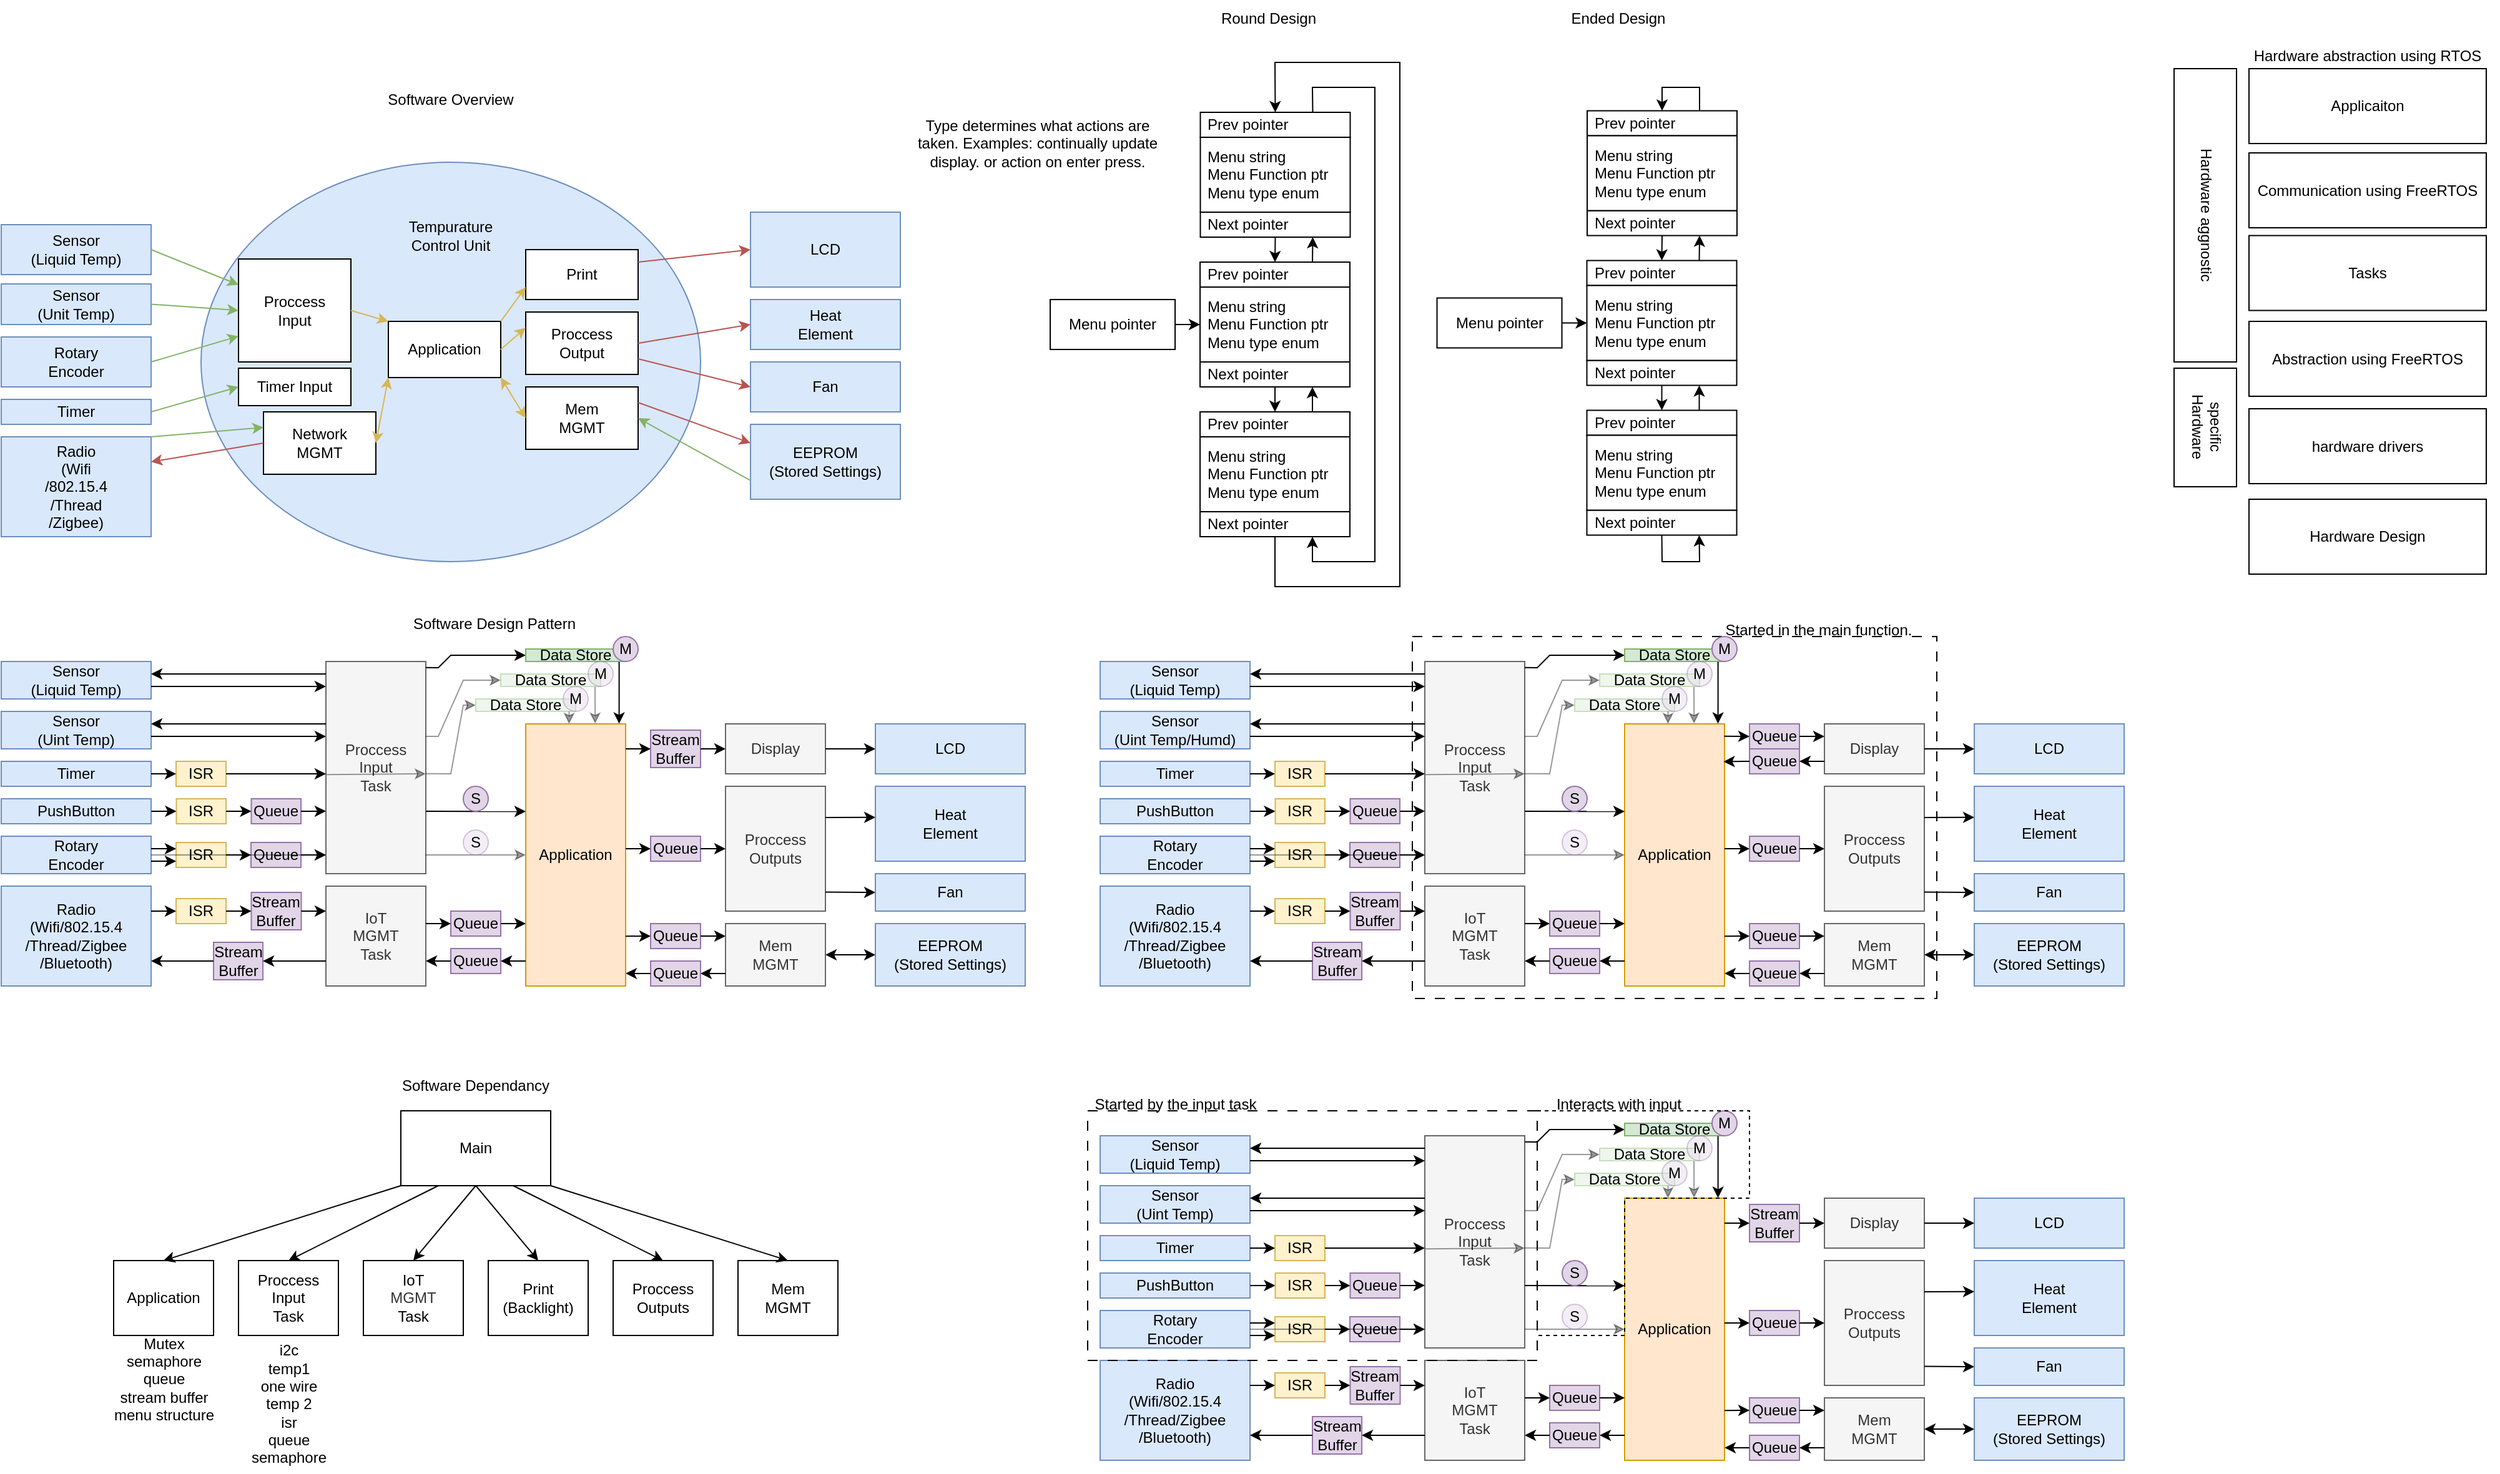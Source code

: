 <mxfile version="26.0.9">
  <diagram name="Page-1" id="Qi2tSBGqdH9Yy0VbPt8q">
    <mxGraphModel dx="1595" dy="1097" grid="1" gridSize="10" guides="1" tooltips="1" connect="1" arrows="1" fold="1" page="0" pageScale="1" pageWidth="850" pageHeight="1100" math="0" shadow="0">
      <root>
        <mxCell id="0" />
        <mxCell id="1" parent="0" />
        <mxCell id="dS48PjbX96ybNRmvV4kk-171" value="" style="rounded=0;whiteSpace=wrap;html=1;fillColor=none;dashed=1;dashPattern=8 8;" vertex="1" parent="1">
          <mxGeometry x="810" y="340" width="420" height="290" as="geometry" />
        </mxCell>
        <mxCell id="dS48PjbX96ybNRmvV4kk-1" value="LCD" style="rounded=0;whiteSpace=wrap;html=1;fillColor=#dae8fc;strokeColor=#6c8ebf;" vertex="1" parent="1">
          <mxGeometry x="280" width="120" height="60" as="geometry" />
        </mxCell>
        <mxCell id="dS48PjbX96ybNRmvV4kk-2" value="Sensor&lt;div&gt;(Liquid Temp)&lt;/div&gt;" style="rounded=0;whiteSpace=wrap;html=1;fillColor=#dae8fc;strokeColor=#6c8ebf;" vertex="1" parent="1">
          <mxGeometry x="-320" y="10" width="120" height="40" as="geometry" />
        </mxCell>
        <mxCell id="dS48PjbX96ybNRmvV4kk-3" value="Heat&lt;div&gt;Element&lt;/div&gt;" style="rounded=0;whiteSpace=wrap;html=1;fillColor=#dae8fc;strokeColor=#6c8ebf;" vertex="1" parent="1">
          <mxGeometry x="280" y="70" width="120" height="40" as="geometry" />
        </mxCell>
        <mxCell id="dS48PjbX96ybNRmvV4kk-4" value="Radio&lt;div&gt;(Wifi&lt;/div&gt;&lt;div&gt;/802.15.4&lt;/div&gt;&lt;div&gt;/Thread&lt;/div&gt;&lt;div&gt;/Zigbee)&lt;/div&gt;" style="rounded=0;whiteSpace=wrap;html=1;fillColor=#dae8fc;strokeColor=#6c8ebf;" vertex="1" parent="1">
          <mxGeometry x="-320" y="180" width="120" height="80" as="geometry" />
        </mxCell>
        <mxCell id="dS48PjbX96ybNRmvV4kk-5" value="EEPROM&lt;div&gt;(Stored Settings)&lt;/div&gt;" style="rounded=0;whiteSpace=wrap;html=1;fillColor=#dae8fc;strokeColor=#6c8ebf;" vertex="1" parent="1">
          <mxGeometry x="280" y="170" width="120" height="60" as="geometry" />
        </mxCell>
        <mxCell id="dS48PjbX96ybNRmvV4kk-6" value="Rotary&lt;div&gt;Encoder&lt;/div&gt;" style="rounded=0;whiteSpace=wrap;html=1;fillColor=#dae8fc;strokeColor=#6c8ebf;" vertex="1" parent="1">
          <mxGeometry x="-320" y="100" width="120" height="40" as="geometry" />
        </mxCell>
        <mxCell id="dS48PjbX96ybNRmvV4kk-7" value="&lt;div&gt;Tempurature&lt;/div&gt;&lt;div&gt;Control Unit&lt;/div&gt;&lt;div&gt;&lt;br&gt;&lt;/div&gt;&lt;div&gt;&lt;br&gt;&lt;/div&gt;&lt;div&gt;&lt;br&gt;&lt;/div&gt;&lt;div&gt;&lt;br&gt;&lt;/div&gt;&lt;div&gt;&lt;br&gt;&lt;/div&gt;&lt;div&gt;&lt;br&gt;&lt;/div&gt;&lt;div&gt;&lt;br&gt;&lt;/div&gt;&lt;div&gt;&lt;br&gt;&lt;/div&gt;&lt;div&gt;&lt;br&gt;&lt;/div&gt;&lt;div&gt;&lt;br&gt;&lt;/div&gt;&lt;div&gt;&lt;br&gt;&lt;/div&gt;&lt;div&gt;&lt;br&gt;&lt;/div&gt;&lt;div&gt;&lt;br&gt;&lt;/div&gt;&lt;div&gt;&lt;br&gt;&lt;/div&gt;" style="ellipse;whiteSpace=wrap;html=1;fillColor=#dae8fc;strokeColor=#6c8ebf;" vertex="1" parent="1">
          <mxGeometry x="-160" y="-40" width="400" height="320" as="geometry" />
        </mxCell>
        <mxCell id="dS48PjbX96ybNRmvV4kk-8" value="Proccess&lt;div&gt;Input&lt;/div&gt;" style="rounded=0;whiteSpace=wrap;html=1;" vertex="1" parent="1">
          <mxGeometry x="-130" y="37.5" width="90" height="82.5" as="geometry" />
        </mxCell>
        <mxCell id="dS48PjbX96ybNRmvV4kk-9" value="Network&lt;div&gt;MGMT&lt;/div&gt;" style="rounded=0;whiteSpace=wrap;html=1;" vertex="1" parent="1">
          <mxGeometry x="-110" y="160" width="90" height="50" as="geometry" />
        </mxCell>
        <mxCell id="dS48PjbX96ybNRmvV4kk-10" value="Print" style="rounded=0;whiteSpace=wrap;html=1;" vertex="1" parent="1">
          <mxGeometry x="100" y="30" width="90" height="40" as="geometry" />
        </mxCell>
        <mxCell id="dS48PjbX96ybNRmvV4kk-11" value="Proccess&lt;div&gt;Output&lt;/div&gt;" style="rounded=0;whiteSpace=wrap;html=1;" vertex="1" parent="1">
          <mxGeometry x="100" y="80" width="90" height="50" as="geometry" />
        </mxCell>
        <mxCell id="dS48PjbX96ybNRmvV4kk-12" value="Mem&lt;div&gt;MGMT&lt;/div&gt;" style="rounded=0;whiteSpace=wrap;html=1;" vertex="1" parent="1">
          <mxGeometry x="100" y="140" width="90" height="50" as="geometry" />
        </mxCell>
        <mxCell id="dS48PjbX96ybNRmvV4kk-13" value="" style="endArrow=classic;html=1;rounded=0;entryX=0;entryY=0.25;entryDx=0;entryDy=0;exitX=1;exitY=0.5;exitDx=0;exitDy=0;fillColor=#d5e8d4;strokeColor=#82b366;" edge="1" parent="1" source="dS48PjbX96ybNRmvV4kk-2" target="dS48PjbX96ybNRmvV4kk-8">
          <mxGeometry width="50" height="50" relative="1" as="geometry">
            <mxPoint x="-60" y="160" as="sourcePoint" />
            <mxPoint x="-10" y="110" as="targetPoint" />
          </mxGeometry>
        </mxCell>
        <mxCell id="dS48PjbX96ybNRmvV4kk-14" value="" style="endArrow=classic;html=1;rounded=0;entryX=0;entryY=0.75;entryDx=0;entryDy=0;exitX=1;exitY=0.5;exitDx=0;exitDy=0;fillColor=#d5e8d4;strokeColor=#82b366;" edge="1" parent="1" source="dS48PjbX96ybNRmvV4kk-6" target="dS48PjbX96ybNRmvV4kk-8">
          <mxGeometry width="50" height="50" relative="1" as="geometry">
            <mxPoint x="-60" y="160" as="sourcePoint" />
            <mxPoint x="-10" y="110" as="targetPoint" />
          </mxGeometry>
        </mxCell>
        <mxCell id="dS48PjbX96ybNRmvV4kk-15" value="" style="endArrow=classic;html=1;rounded=0;exitX=1;exitY=0;exitDx=0;exitDy=0;entryX=0;entryY=0.25;entryDx=0;entryDy=0;fillColor=#d5e8d4;strokeColor=#82b366;" edge="1" parent="1" source="dS48PjbX96ybNRmvV4kk-4" target="dS48PjbX96ybNRmvV4kk-9">
          <mxGeometry width="50" height="50" relative="1" as="geometry">
            <mxPoint x="-60" y="160" as="sourcePoint" />
            <mxPoint x="-10" y="110" as="targetPoint" />
          </mxGeometry>
        </mxCell>
        <mxCell id="dS48PjbX96ybNRmvV4kk-17" value="" style="endArrow=classic;html=1;rounded=0;entryX=1;entryY=0.25;entryDx=0;entryDy=0;exitX=0;exitY=0.5;exitDx=0;exitDy=0;fillColor=#f8cecc;strokeColor=#b85450;" edge="1" parent="1" source="dS48PjbX96ybNRmvV4kk-9" target="dS48PjbX96ybNRmvV4kk-4">
          <mxGeometry width="50" height="50" relative="1" as="geometry">
            <mxPoint x="-60" y="160" as="sourcePoint" />
            <mxPoint x="-10" y="110" as="targetPoint" />
          </mxGeometry>
        </mxCell>
        <mxCell id="dS48PjbX96ybNRmvV4kk-19" value="Application" style="rounded=0;whiteSpace=wrap;html=1;" vertex="1" parent="1">
          <mxGeometry x="-10" y="87.5" width="90" height="45" as="geometry" />
        </mxCell>
        <mxCell id="dS48PjbX96ybNRmvV4kk-20" value="" style="endArrow=classic;html=1;rounded=0;exitX=1;exitY=0.5;exitDx=0;exitDy=0;entryX=0;entryY=0;entryDx=0;entryDy=0;fillColor=#fff2cc;strokeColor=#d6b656;" edge="1" parent="1" source="dS48PjbX96ybNRmvV4kk-8" target="dS48PjbX96ybNRmvV4kk-19">
          <mxGeometry width="50" height="50" relative="1" as="geometry">
            <mxPoint x="-60" y="160" as="sourcePoint" />
            <mxPoint x="-10" y="110" as="targetPoint" />
          </mxGeometry>
        </mxCell>
        <mxCell id="dS48PjbX96ybNRmvV4kk-21" value="" style="endArrow=classic;startArrow=classic;html=1;rounded=0;entryX=0;entryY=1;entryDx=0;entryDy=0;exitX=1;exitY=0.5;exitDx=0;exitDy=0;fillColor=#fff2cc;strokeColor=#d6b656;" edge="1" parent="1" source="dS48PjbX96ybNRmvV4kk-9" target="dS48PjbX96ybNRmvV4kk-19">
          <mxGeometry width="50" height="50" relative="1" as="geometry">
            <mxPoint x="-60" y="160" as="sourcePoint" />
            <mxPoint x="-10" y="110" as="targetPoint" />
          </mxGeometry>
        </mxCell>
        <mxCell id="dS48PjbX96ybNRmvV4kk-22" value="" style="endArrow=classic;html=1;rounded=0;entryX=0;entryY=0.75;entryDx=0;entryDy=0;exitX=1;exitY=0;exitDx=0;exitDy=0;fillColor=#fff2cc;strokeColor=#d6b656;" edge="1" parent="1" source="dS48PjbX96ybNRmvV4kk-19" target="dS48PjbX96ybNRmvV4kk-10">
          <mxGeometry width="50" height="50" relative="1" as="geometry">
            <mxPoint x="-60" y="160" as="sourcePoint" />
            <mxPoint x="-10" y="110" as="targetPoint" />
          </mxGeometry>
        </mxCell>
        <mxCell id="dS48PjbX96ybNRmvV4kk-23" value="" style="endArrow=classic;html=1;rounded=0;exitX=1;exitY=0.25;exitDx=0;exitDy=0;fillColor=#f8cecc;strokeColor=#b85450;entryX=0;entryY=0.5;entryDx=0;entryDy=0;" edge="1" parent="1" source="dS48PjbX96ybNRmvV4kk-10" target="dS48PjbX96ybNRmvV4kk-1">
          <mxGeometry width="50" height="50" relative="1" as="geometry">
            <mxPoint x="-60" y="160" as="sourcePoint" />
            <mxPoint x="250" y="20" as="targetPoint" />
          </mxGeometry>
        </mxCell>
        <mxCell id="dS48PjbX96ybNRmvV4kk-24" value="" style="endArrow=classic;html=1;rounded=0;exitX=1;exitY=0.5;exitDx=0;exitDy=0;fillColor=#f8cecc;strokeColor=#b85450;entryX=0;entryY=0.5;entryDx=0;entryDy=0;" edge="1" parent="1" source="dS48PjbX96ybNRmvV4kk-11" target="dS48PjbX96ybNRmvV4kk-3">
          <mxGeometry width="50" height="50" relative="1" as="geometry">
            <mxPoint x="-60" y="160" as="sourcePoint" />
            <mxPoint x="250" y="100" as="targetPoint" />
          </mxGeometry>
        </mxCell>
        <mxCell id="dS48PjbX96ybNRmvV4kk-26" value="" style="endArrow=classic;html=1;rounded=0;entryX=0;entryY=0.25;entryDx=0;entryDy=0;exitX=1;exitY=0.25;exitDx=0;exitDy=0;fillColor=#f8cecc;strokeColor=#b85450;" edge="1" parent="1" source="dS48PjbX96ybNRmvV4kk-12" target="dS48PjbX96ybNRmvV4kk-5">
          <mxGeometry width="50" height="50" relative="1" as="geometry">
            <mxPoint x="-60" y="160" as="sourcePoint" />
            <mxPoint x="-10" y="110" as="targetPoint" />
          </mxGeometry>
        </mxCell>
        <mxCell id="dS48PjbX96ybNRmvV4kk-27" value="" style="endArrow=classic;html=1;rounded=0;exitX=0;exitY=0.75;exitDx=0;exitDy=0;entryX=1;entryY=0.5;entryDx=0;entryDy=0;fillColor=#d5e8d4;strokeColor=#82b366;" edge="1" parent="1" source="dS48PjbX96ybNRmvV4kk-5" target="dS48PjbX96ybNRmvV4kk-12">
          <mxGeometry width="50" height="50" relative="1" as="geometry">
            <mxPoint x="-60" y="160" as="sourcePoint" />
            <mxPoint x="-10" y="110" as="targetPoint" />
          </mxGeometry>
        </mxCell>
        <mxCell id="dS48PjbX96ybNRmvV4kk-28" value="" style="endArrow=classic;startArrow=classic;html=1;rounded=0;entryX=0;entryY=0.5;entryDx=0;entryDy=0;exitX=1;exitY=1;exitDx=0;exitDy=0;fillColor=#fff2cc;strokeColor=#d6b656;" edge="1" parent="1" source="dS48PjbX96ybNRmvV4kk-19" target="dS48PjbX96ybNRmvV4kk-12">
          <mxGeometry width="50" height="50" relative="1" as="geometry">
            <mxPoint x="-60" y="160" as="sourcePoint" />
            <mxPoint x="-10" y="110" as="targetPoint" />
          </mxGeometry>
        </mxCell>
        <mxCell id="dS48PjbX96ybNRmvV4kk-29" value="" style="endArrow=classic;html=1;rounded=0;entryX=0;entryY=0.25;entryDx=0;entryDy=0;exitX=1;exitY=0.5;exitDx=0;exitDy=0;fillColor=#fff2cc;strokeColor=#d6b656;" edge="1" parent="1" source="dS48PjbX96ybNRmvV4kk-19" target="dS48PjbX96ybNRmvV4kk-11">
          <mxGeometry width="50" height="50" relative="1" as="geometry">
            <mxPoint x="-60" y="160" as="sourcePoint" />
            <mxPoint x="-10" y="110" as="targetPoint" />
          </mxGeometry>
        </mxCell>
        <mxCell id="dS48PjbX96ybNRmvV4kk-30" value="Sensor&lt;div&gt;(Liquid Temp)&lt;/div&gt;" style="rounded=0;whiteSpace=wrap;html=1;fillColor=#dae8fc;strokeColor=#6c8ebf;" vertex="1" parent="1">
          <mxGeometry x="-320" y="360" width="120" height="30" as="geometry" />
        </mxCell>
        <mxCell id="dS48PjbX96ybNRmvV4kk-31" value="Radio&lt;div&gt;(Wifi&lt;span style=&quot;background-color: transparent; color: light-dark(rgb(0, 0, 0), rgb(255, 255, 255));&quot;&gt;/802.15.4&lt;/span&gt;&lt;/div&gt;&lt;div&gt;/Thread&lt;span style=&quot;background-color: transparent; color: light-dark(rgb(0, 0, 0), rgb(255, 255, 255));&quot;&gt;/Zigbee&lt;/span&gt;&lt;/div&gt;&lt;div&gt;&lt;span style=&quot;background-color: transparent; color: light-dark(rgb(0, 0, 0), rgb(255, 255, 255));&quot;&gt;/Bluetooth)&lt;/span&gt;&lt;/div&gt;" style="rounded=0;whiteSpace=wrap;html=1;fillColor=#dae8fc;strokeColor=#6c8ebf;" vertex="1" parent="1">
          <mxGeometry x="-320" y="540" width="120" height="80" as="geometry" />
        </mxCell>
        <mxCell id="dS48PjbX96ybNRmvV4kk-32" value="Rotary&lt;div&gt;Encoder&lt;/div&gt;" style="rounded=0;whiteSpace=wrap;html=1;fillColor=#dae8fc;strokeColor=#6c8ebf;" vertex="1" parent="1">
          <mxGeometry x="-320" y="500" width="120" height="30" as="geometry" />
        </mxCell>
        <mxCell id="dS48PjbX96ybNRmvV4kk-33" value="ISR" style="rounded=0;whiteSpace=wrap;html=1;fillColor=#fff2cc;strokeColor=#d6b656;" vertex="1" parent="1">
          <mxGeometry x="-180" y="505" width="40" height="20" as="geometry" />
        </mxCell>
        <mxCell id="dS48PjbX96ybNRmvV4kk-34" value="Timer" style="rounded=0;whiteSpace=wrap;html=1;fillColor=#dae8fc;strokeColor=#6c8ebf;" vertex="1" parent="1">
          <mxGeometry x="-320" y="150" width="120" height="20" as="geometry" />
        </mxCell>
        <mxCell id="dS48PjbX96ybNRmvV4kk-35" value="ISR" style="rounded=0;whiteSpace=wrap;html=1;fillColor=#fff2cc;strokeColor=#d6b656;" vertex="1" parent="1">
          <mxGeometry x="-180" y="550" width="40" height="20" as="geometry" />
        </mxCell>
        <mxCell id="dS48PjbX96ybNRmvV4kk-36" value="Application" style="rounded=0;whiteSpace=wrap;html=1;fillColor=#ffe6cc;strokeColor=#d79b00;" vertex="1" parent="1">
          <mxGeometry x="100" y="410" width="80" height="210" as="geometry" />
        </mxCell>
        <mxCell id="dS48PjbX96ybNRmvV4kk-37" value="Proccess&lt;div&gt;Input&lt;/div&gt;&lt;div&gt;Task&lt;/div&gt;" style="rounded=0;whiteSpace=wrap;html=1;fillColor=#f5f5f5;fontColor=#333333;strokeColor=#666666;" vertex="1" parent="1">
          <mxGeometry x="-60" y="360" width="80" height="170" as="geometry" />
        </mxCell>
        <mxCell id="dS48PjbX96ybNRmvV4kk-38" value="IoT&lt;div&gt;&lt;span style=&quot;background-color: transparent; color: light-dark(rgb(51, 51, 51), rgb(193, 193, 193));&quot;&gt;MGMT&lt;/span&gt;&lt;br&gt;&lt;/div&gt;&lt;div&gt;&lt;div&gt;Task&lt;/div&gt;&lt;/div&gt;" style="rounded=0;whiteSpace=wrap;html=1;fillColor=#f5f5f5;fontColor=#333333;strokeColor=#666666;" vertex="1" parent="1">
          <mxGeometry x="-60" y="540" width="80" height="80" as="geometry" />
        </mxCell>
        <mxCell id="dS48PjbX96ybNRmvV4kk-39" value="Queue" style="rounded=0;whiteSpace=wrap;html=1;fillColor=#e1d5e7;strokeColor=#9673a6;" vertex="1" parent="1">
          <mxGeometry x="40" y="560" width="40" height="20" as="geometry" />
        </mxCell>
        <mxCell id="dS48PjbX96ybNRmvV4kk-40" value="Queue" style="rounded=0;whiteSpace=wrap;html=1;fillColor=#e1d5e7;strokeColor=#9673a6;" vertex="1" parent="1">
          <mxGeometry x="40" y="590" width="40" height="20" as="geometry" />
        </mxCell>
        <mxCell id="dS48PjbX96ybNRmvV4kk-41" value="Display" style="rounded=0;whiteSpace=wrap;html=1;fillColor=#f5f5f5;fontColor=#333333;strokeColor=#666666;" vertex="1" parent="1">
          <mxGeometry x="260" y="410" width="80" height="40" as="geometry" />
        </mxCell>
        <mxCell id="dS48PjbX96ybNRmvV4kk-42" value="Proccess&lt;div&gt;Outputs&lt;/div&gt;" style="rounded=0;whiteSpace=wrap;html=1;fillColor=#f5f5f5;fontColor=#333333;strokeColor=#666666;" vertex="1" parent="1">
          <mxGeometry x="260" y="460" width="80" height="100" as="geometry" />
        </mxCell>
        <mxCell id="dS48PjbX96ybNRmvV4kk-43" value="Mem&lt;div&gt;MGMT&lt;/div&gt;" style="rounded=0;whiteSpace=wrap;html=1;fillColor=#f5f5f5;fontColor=#333333;strokeColor=#666666;" vertex="1" parent="1">
          <mxGeometry x="260" y="570" width="80" height="50" as="geometry" />
        </mxCell>
        <mxCell id="dS48PjbX96ybNRmvV4kk-44" value="LCD" style="rounded=0;whiteSpace=wrap;html=1;fillColor=#dae8fc;strokeColor=#6c8ebf;" vertex="1" parent="1">
          <mxGeometry x="380" y="410" width="120" height="40" as="geometry" />
        </mxCell>
        <mxCell id="dS48PjbX96ybNRmvV4kk-45" value="Heat&lt;div&gt;Element&lt;/div&gt;" style="rounded=0;whiteSpace=wrap;html=1;fillColor=#dae8fc;strokeColor=#6c8ebf;" vertex="1" parent="1">
          <mxGeometry x="380" y="460" width="120" height="60" as="geometry" />
        </mxCell>
        <mxCell id="dS48PjbX96ybNRmvV4kk-46" value="EEPROM&lt;div&gt;(Stored Settings)&lt;/div&gt;" style="rounded=0;whiteSpace=wrap;html=1;fillColor=#dae8fc;strokeColor=#6c8ebf;" vertex="1" parent="1">
          <mxGeometry x="380" y="570" width="120" height="50" as="geometry" />
        </mxCell>
        <mxCell id="dS48PjbX96ybNRmvV4kk-47" value="Timer" style="rounded=0;whiteSpace=wrap;html=1;fillColor=#dae8fc;strokeColor=#6c8ebf;" vertex="1" parent="1">
          <mxGeometry x="-320" y="440" width="120" height="20" as="geometry" />
        </mxCell>
        <mxCell id="dS48PjbX96ybNRmvV4kk-48" value="" style="endArrow=classic;html=1;rounded=0;exitX=1;exitY=0.5;exitDx=0;exitDy=0;entryX=0;entryY=0.5;entryDx=0;entryDy=0;" edge="1" parent="1" source="dS48PjbX96ybNRmvV4kk-41" target="dS48PjbX96ybNRmvV4kk-44">
          <mxGeometry width="50" height="50" relative="1" as="geometry">
            <mxPoint x="340" y="580" as="sourcePoint" />
            <mxPoint x="360" y="370" as="targetPoint" />
          </mxGeometry>
        </mxCell>
        <mxCell id="dS48PjbX96ybNRmvV4kk-49" value="Fan" style="rounded=0;whiteSpace=wrap;html=1;fillColor=#dae8fc;strokeColor=#6c8ebf;" vertex="1" parent="1">
          <mxGeometry x="280" y="120" width="120" height="40" as="geometry" />
        </mxCell>
        <mxCell id="dS48PjbX96ybNRmvV4kk-50" value="" style="endArrow=classic;html=1;rounded=0;exitX=1;exitY=0.75;exitDx=0;exitDy=0;fillColor=#f8cecc;strokeColor=#b85450;entryX=0;entryY=0.5;entryDx=0;entryDy=0;" edge="1" parent="1" source="dS48PjbX96ybNRmvV4kk-11" target="dS48PjbX96ybNRmvV4kk-49">
          <mxGeometry width="50" height="50" relative="1" as="geometry">
            <mxPoint x="200" y="115" as="sourcePoint" />
            <mxPoint x="290" y="100" as="targetPoint" />
          </mxGeometry>
        </mxCell>
        <mxCell id="dS48PjbX96ybNRmvV4kk-51" value="Sensor&lt;div&gt;(Unit Temp)&lt;/div&gt;" style="rounded=0;whiteSpace=wrap;html=1;fillColor=#dae8fc;strokeColor=#6c8ebf;" vertex="1" parent="1">
          <mxGeometry x="-320" y="57.5" width="120" height="32.5" as="geometry" />
        </mxCell>
        <mxCell id="dS48PjbX96ybNRmvV4kk-52" value="" style="endArrow=classic;html=1;rounded=0;entryX=0;entryY=0.5;entryDx=0;entryDy=0;exitX=1;exitY=0.5;exitDx=0;exitDy=0;fillColor=#d5e8d4;strokeColor=#82b366;" edge="1" parent="1" source="dS48PjbX96ybNRmvV4kk-51" target="dS48PjbX96ybNRmvV4kk-8">
          <mxGeometry width="50" height="50" relative="1" as="geometry">
            <mxPoint x="-190" y="40" as="sourcePoint" />
            <mxPoint x="-120" y="73" as="targetPoint" />
          </mxGeometry>
        </mxCell>
        <mxCell id="dS48PjbX96ybNRmvV4kk-53" value="Sensor&lt;div&gt;(Uint Temp)&lt;/div&gt;" style="rounded=0;whiteSpace=wrap;html=1;fillColor=#dae8fc;strokeColor=#6c8ebf;" vertex="1" parent="1">
          <mxGeometry x="-320" y="400" width="120" height="30" as="geometry" />
        </mxCell>
        <mxCell id="dS48PjbX96ybNRmvV4kk-55" value="Fan" style="rounded=0;whiteSpace=wrap;html=1;fillColor=#dae8fc;strokeColor=#6c8ebf;" vertex="1" parent="1">
          <mxGeometry x="380" y="530" width="120" height="30" as="geometry" />
        </mxCell>
        <mxCell id="dS48PjbX96ybNRmvV4kk-56" value="ISR" style="rounded=0;whiteSpace=wrap;html=1;fillColor=#fff2cc;strokeColor=#d6b656;" vertex="1" parent="1">
          <mxGeometry x="-180" y="440" width="40" height="20" as="geometry" />
        </mxCell>
        <mxCell id="dS48PjbX96ybNRmvV4kk-57" value="" style="endArrow=classic;html=1;rounded=0;exitX=1;exitY=0.5;exitDx=0;exitDy=0;fillColor=#d5e8d4;strokeColor=#82b366;entryX=0;entryY=0.5;entryDx=0;entryDy=0;" edge="1" parent="1" source="dS48PjbX96ybNRmvV4kk-34" target="dS48PjbX96ybNRmvV4kk-58">
          <mxGeometry width="50" height="50" relative="1" as="geometry">
            <mxPoint x="-190" y="130" as="sourcePoint" />
            <mxPoint x="-410" y="170" as="targetPoint" />
          </mxGeometry>
        </mxCell>
        <mxCell id="dS48PjbX96ybNRmvV4kk-58" value="Timer Input" style="rounded=0;whiteSpace=wrap;html=1;" vertex="1" parent="1">
          <mxGeometry x="-130" y="125" width="90" height="30" as="geometry" />
        </mxCell>
        <mxCell id="dS48PjbX96ybNRmvV4kk-60" value="Queue" style="rounded=0;whiteSpace=wrap;html=1;fillColor=#e1d5e7;strokeColor=#9673a6;" vertex="1" parent="1">
          <mxGeometry x="-120" y="505" width="40" height="20" as="geometry" />
        </mxCell>
        <mxCell id="dS48PjbX96ybNRmvV4kk-62" value="Stream Buffer" style="rounded=0;whiteSpace=wrap;html=1;fillColor=#e1d5e7;strokeColor=#9673a6;" vertex="1" parent="1">
          <mxGeometry x="-119.76" y="545" width="40" height="30" as="geometry" />
        </mxCell>
        <mxCell id="dS48PjbX96ybNRmvV4kk-63" value="Stream&lt;div&gt;Buffer&lt;/div&gt;" style="rounded=0;whiteSpace=wrap;html=1;fillColor=#e1d5e7;strokeColor=#9673a6;" vertex="1" parent="1">
          <mxGeometry x="-150" y="585" width="39.52" height="30" as="geometry" />
        </mxCell>
        <mxCell id="dS48PjbX96ybNRmvV4kk-65" value="" style="endArrow=classic;html=1;rounded=0;exitX=1;exitY=0.333;exitDx=0;exitDy=0;entryX=0;entryY=0.25;entryDx=0;entryDy=0;exitPerimeter=0;" edge="1" parent="1" source="dS48PjbX96ybNRmvV4kk-32" target="dS48PjbX96ybNRmvV4kk-33">
          <mxGeometry width="50" height="50" relative="1" as="geometry">
            <mxPoint x="-60" y="510" as="sourcePoint" />
            <mxPoint x="-10" y="460" as="targetPoint" />
          </mxGeometry>
        </mxCell>
        <mxCell id="dS48PjbX96ybNRmvV4kk-66" value="" style="endArrow=classic;html=1;rounded=0;exitX=1;exitY=0.5;exitDx=0;exitDy=0;entryX=0;entryY=0.5;entryDx=0;entryDy=0;" edge="1" parent="1" source="dS48PjbX96ybNRmvV4kk-33" target="dS48PjbX96ybNRmvV4kk-60">
          <mxGeometry width="50" height="50" relative="1" as="geometry">
            <mxPoint x="-60" y="515" as="sourcePoint" />
            <mxPoint x="-10" y="465" as="targetPoint" />
          </mxGeometry>
        </mxCell>
        <mxCell id="dS48PjbX96ybNRmvV4kk-67" value="" style="endArrow=classic;html=1;rounded=0;exitX=1;exitY=0.5;exitDx=0;exitDy=0;" edge="1" parent="1" source="dS48PjbX96ybNRmvV4kk-60">
          <mxGeometry width="50" height="50" relative="1" as="geometry">
            <mxPoint x="-60" y="510" as="sourcePoint" />
            <mxPoint x="-60" y="515" as="targetPoint" />
          </mxGeometry>
        </mxCell>
        <mxCell id="dS48PjbX96ybNRmvV4kk-78" value="" style="endArrow=classic;html=1;rounded=0;exitX=1;exitY=0.5;exitDx=0;exitDy=0;entryX=0;entryY=0.5;entryDx=0;entryDy=0;" edge="1" parent="1" source="dS48PjbX96ybNRmvV4kk-47" target="dS48PjbX96ybNRmvV4kk-56">
          <mxGeometry width="50" height="50" relative="1" as="geometry">
            <mxPoint x="-200" y="449.73" as="sourcePoint" />
            <mxPoint x="-180" y="449.73" as="targetPoint" />
          </mxGeometry>
        </mxCell>
        <mxCell id="dS48PjbX96ybNRmvV4kk-81" value="" style="endArrow=classic;html=1;rounded=0;exitX=1;exitY=0.667;exitDx=0;exitDy=0;entryX=0;entryY=0.75;entryDx=0;entryDy=0;exitPerimeter=0;" edge="1" parent="1" source="dS48PjbX96ybNRmvV4kk-32" target="dS48PjbX96ybNRmvV4kk-33">
          <mxGeometry width="50" height="50" relative="1" as="geometry">
            <mxPoint x="-200" y="549.96" as="sourcePoint" />
            <mxPoint x="-180" y="549.96" as="targetPoint" />
          </mxGeometry>
        </mxCell>
        <mxCell id="dS48PjbX96ybNRmvV4kk-82" value="" style="endArrow=classic;html=1;rounded=0;entryX=0;entryY=0.5;entryDx=0;entryDy=0;" edge="1" parent="1" target="dS48PjbX96ybNRmvV4kk-35">
          <mxGeometry width="50" height="50" relative="1" as="geometry">
            <mxPoint x="-200" y="560" as="sourcePoint" />
            <mxPoint x="-180" y="559.86" as="targetPoint" />
          </mxGeometry>
        </mxCell>
        <mxCell id="dS48PjbX96ybNRmvV4kk-83" value="" style="endArrow=classic;html=1;rounded=0;entryX=0;entryY=0.5;entryDx=0;entryDy=0;exitX=1;exitY=0.5;exitDx=0;exitDy=0;" edge="1" parent="1" source="dS48PjbX96ybNRmvV4kk-35" target="dS48PjbX96ybNRmvV4kk-62">
          <mxGeometry width="50" height="50" relative="1" as="geometry">
            <mxPoint x="-130" y="559.95" as="sourcePoint" />
            <mxPoint x="-110" y="559.95" as="targetPoint" />
          </mxGeometry>
        </mxCell>
        <mxCell id="dS48PjbX96ybNRmvV4kk-84" value="" style="endArrow=classic;html=1;rounded=0;exitX=1;exitY=0.5;exitDx=0;exitDy=0;entryX=0;entryY=0.25;entryDx=0;entryDy=0;" edge="1" parent="1" source="dS48PjbX96ybNRmvV4kk-62" target="dS48PjbX96ybNRmvV4kk-38">
          <mxGeometry width="50" height="50" relative="1" as="geometry">
            <mxPoint x="-50" y="570" as="sourcePoint" />
            <mxPoint x="-50" y="570" as="targetPoint" />
          </mxGeometry>
        </mxCell>
        <mxCell id="dS48PjbX96ybNRmvV4kk-85" value="" style="endArrow=classic;html=1;rounded=0;entryX=1;entryY=0.5;entryDx=0;entryDy=0;exitX=0;exitY=0.75;exitDx=0;exitDy=0;" edge="1" parent="1" source="dS48PjbX96ybNRmvV4kk-38" target="dS48PjbX96ybNRmvV4kk-63">
          <mxGeometry width="50" height="50" relative="1" as="geometry">
            <mxPoint x="-50" y="590" as="sourcePoint" />
            <mxPoint x="-29.52" y="575" as="targetPoint" />
          </mxGeometry>
        </mxCell>
        <mxCell id="dS48PjbX96ybNRmvV4kk-86" value="" style="endArrow=classic;html=1;rounded=0;exitX=0;exitY=0.5;exitDx=0;exitDy=0;entryX=1;entryY=0.75;entryDx=0;entryDy=0;" edge="1" parent="1" source="dS48PjbX96ybNRmvV4kk-63" target="dS48PjbX96ybNRmvV4kk-31">
          <mxGeometry width="50" height="50" relative="1" as="geometry">
            <mxPoint x="-29.52" y="610" as="sourcePoint" />
            <mxPoint x="-180" y="610" as="targetPoint" />
          </mxGeometry>
        </mxCell>
        <mxCell id="dS48PjbX96ybNRmvV4kk-87" value="" style="endArrow=classic;html=1;rounded=0;exitX=1;exitY=0.25;exitDx=0;exitDy=0;entryX=0;entryY=0.415;entryDx=0;entryDy=0;entryPerimeter=0;" edge="1" parent="1" source="dS48PjbX96ybNRmvV4kk-42" target="dS48PjbX96ybNRmvV4kk-45">
          <mxGeometry width="50" height="50" relative="1" as="geometry">
            <mxPoint x="350" y="440" as="sourcePoint" />
            <mxPoint x="390" y="440" as="targetPoint" />
          </mxGeometry>
        </mxCell>
        <mxCell id="dS48PjbX96ybNRmvV4kk-88" value="" style="endArrow=classic;html=1;rounded=0;entryX=0;entryY=0.5;entryDx=0;entryDy=0;exitX=1;exitY=0.848;exitDx=0;exitDy=0;exitPerimeter=0;" edge="1" parent="1" source="dS48PjbX96ybNRmvV4kk-42" target="dS48PjbX96ybNRmvV4kk-55">
          <mxGeometry width="50" height="50" relative="1" as="geometry">
            <mxPoint x="350" y="550" as="sourcePoint" />
            <mxPoint x="390" y="495" as="targetPoint" />
          </mxGeometry>
        </mxCell>
        <mxCell id="dS48PjbX96ybNRmvV4kk-89" value="" style="endArrow=classic;html=1;rounded=0;entryX=1;entryY=0.333;entryDx=0;entryDy=0;entryPerimeter=0;exitX=0;exitY=0.059;exitDx=0;exitDy=0;exitPerimeter=0;" edge="1" parent="1" source="dS48PjbX96ybNRmvV4kk-37" target="dS48PjbX96ybNRmvV4kk-30">
          <mxGeometry width="50" height="50" relative="1" as="geometry">
            <mxPoint x="-70" y="370" as="sourcePoint" />
            <mxPoint x="10" y="490" as="targetPoint" />
          </mxGeometry>
        </mxCell>
        <mxCell id="dS48PjbX96ybNRmvV4kk-90" value="" style="endArrow=classic;html=1;rounded=0;exitX=1;exitY=0.667;exitDx=0;exitDy=0;exitPerimeter=0;entryX=0;entryY=0.118;entryDx=0;entryDy=0;entryPerimeter=0;" edge="1" parent="1" source="dS48PjbX96ybNRmvV4kk-30" target="dS48PjbX96ybNRmvV4kk-37">
          <mxGeometry width="50" height="50" relative="1" as="geometry">
            <mxPoint x="-40" y="540" as="sourcePoint" />
            <mxPoint x="-40" y="430" as="targetPoint" />
          </mxGeometry>
        </mxCell>
        <mxCell id="dS48PjbX96ybNRmvV4kk-91" value="" style="endArrow=classic;html=1;rounded=0;entryX=1;entryY=0.333;entryDx=0;entryDy=0;exitX=0;exitY=0.294;exitDx=0;exitDy=0;exitPerimeter=0;entryPerimeter=0;" edge="1" parent="1" source="dS48PjbX96ybNRmvV4kk-37" target="dS48PjbX96ybNRmvV4kk-53">
          <mxGeometry width="50" height="50" relative="1" as="geometry">
            <mxPoint x="-50" y="450" as="sourcePoint" />
            <mxPoint x="-200" y="460" as="targetPoint" />
          </mxGeometry>
        </mxCell>
        <mxCell id="dS48PjbX96ybNRmvV4kk-92" value="" style="endArrow=classic;html=1;rounded=0;exitX=1;exitY=0.667;exitDx=0;exitDy=0;entryX=0;entryY=0.353;entryDx=0;entryDy=0;entryPerimeter=0;exitPerimeter=0;" edge="1" parent="1" source="dS48PjbX96ybNRmvV4kk-53" target="dS48PjbX96ybNRmvV4kk-37">
          <mxGeometry width="50" height="50" relative="1" as="geometry">
            <mxPoint x="-120" y="490" as="sourcePoint" />
            <mxPoint x="-60" y="460" as="targetPoint" />
          </mxGeometry>
        </mxCell>
        <mxCell id="dS48PjbX96ybNRmvV4kk-94" value="" style="endArrow=classic;html=1;rounded=0;exitX=1;exitY=0.5;exitDx=0;exitDy=0;entryX=0;entryY=0.762;entryDx=0;entryDy=0;entryPerimeter=0;" edge="1" parent="1" source="dS48PjbX96ybNRmvV4kk-39" target="dS48PjbX96ybNRmvV4kk-36">
          <mxGeometry width="50" height="50" relative="1" as="geometry">
            <mxPoint x="190" y="500" as="sourcePoint" />
            <mxPoint x="110" y="570" as="targetPoint" />
          </mxGeometry>
        </mxCell>
        <mxCell id="dS48PjbX96ybNRmvV4kk-95" value="" style="endArrow=classic;html=1;rounded=0;exitX=1;exitY=0.375;exitDx=0;exitDy=0;entryX=0;entryY=0.5;entryDx=0;entryDy=0;exitPerimeter=0;" edge="1" parent="1" source="dS48PjbX96ybNRmvV4kk-38" target="dS48PjbX96ybNRmvV4kk-39">
          <mxGeometry width="50" height="50" relative="1" as="geometry">
            <mxPoint x="120" y="599.77" as="sourcePoint" />
            <mxPoint x="160" y="599.77" as="targetPoint" />
          </mxGeometry>
        </mxCell>
        <mxCell id="dS48PjbX96ybNRmvV4kk-96" value="" style="endArrow=classic;html=1;rounded=0;exitX=0;exitY=0.905;exitDx=0;exitDy=0;entryX=1;entryY=0.5;entryDx=0;entryDy=0;exitPerimeter=0;" edge="1" parent="1" source="dS48PjbX96ybNRmvV4kk-36" target="dS48PjbX96ybNRmvV4kk-40">
          <mxGeometry width="50" height="50" relative="1" as="geometry">
            <mxPoint x="140" y="590" as="sourcePoint" />
            <mxPoint x="180" y="590" as="targetPoint" />
          </mxGeometry>
        </mxCell>
        <mxCell id="dS48PjbX96ybNRmvV4kk-97" value="" style="endArrow=classic;html=1;rounded=0;exitX=0;exitY=0.5;exitDx=0;exitDy=0;entryX=1;entryY=0.75;entryDx=0;entryDy=0;" edge="1" parent="1" source="dS48PjbX96ybNRmvV4kk-40" target="dS48PjbX96ybNRmvV4kk-38">
          <mxGeometry width="50" height="50" relative="1" as="geometry">
            <mxPoint x="150" y="600" as="sourcePoint" />
            <mxPoint x="190" y="600" as="targetPoint" />
          </mxGeometry>
        </mxCell>
        <mxCell id="dS48PjbX96ybNRmvV4kk-100" value="" style="endArrow=classic;html=1;rounded=0;entryX=0;entryY=0.191;entryDx=0;entryDy=0;entryPerimeter=0;exitX=1;exitY=0.529;exitDx=0;exitDy=0;exitPerimeter=0;" edge="1" parent="1">
          <mxGeometry width="50" height="50" relative="1" as="geometry">
            <mxPoint x="20" y="480.0" as="sourcePoint" />
            <mxPoint x="100" y="480.18" as="targetPoint" />
          </mxGeometry>
        </mxCell>
        <mxCell id="dS48PjbX96ybNRmvV4kk-101" value="PushButton" style="rounded=0;whiteSpace=wrap;html=1;fillColor=#dae8fc;strokeColor=#6c8ebf;" vertex="1" parent="1">
          <mxGeometry x="-320" y="470" width="120" height="20" as="geometry" />
        </mxCell>
        <mxCell id="dS48PjbX96ybNRmvV4kk-102" value="ISR" style="rounded=0;whiteSpace=wrap;html=1;fillColor=#fff2cc;strokeColor=#d6b656;" vertex="1" parent="1">
          <mxGeometry x="-179.76" y="470" width="39.76" height="20" as="geometry" />
        </mxCell>
        <mxCell id="dS48PjbX96ybNRmvV4kk-103" value="Queue" style="rounded=0;whiteSpace=wrap;html=1;fillColor=#e1d5e7;strokeColor=#9673a6;" vertex="1" parent="1">
          <mxGeometry x="-119.76" y="470" width="39.76" height="20" as="geometry" />
        </mxCell>
        <mxCell id="dS48PjbX96ybNRmvV4kk-104" value="" style="endArrow=classic;html=1;rounded=0;exitX=1;exitY=0.5;exitDx=0;exitDy=0;entryX=0;entryY=0.5;entryDx=0;entryDy=0;" edge="1" parent="1" target="dS48PjbX96ybNRmvV4kk-102">
          <mxGeometry width="50" height="50" relative="1" as="geometry">
            <mxPoint x="-199.76" y="480" as="sourcePoint" />
            <mxPoint x="-179.76" y="479.73" as="targetPoint" />
          </mxGeometry>
        </mxCell>
        <mxCell id="dS48PjbX96ybNRmvV4kk-105" value="" style="endArrow=classic;html=1;rounded=0;exitX=1;exitY=0.5;exitDx=0;exitDy=0;entryX=0;entryY=0.5;entryDx=0;entryDy=0;" edge="1" parent="1" source="dS48PjbX96ybNRmvV4kk-102" target="dS48PjbX96ybNRmvV4kk-103">
          <mxGeometry width="50" height="50" relative="1" as="geometry">
            <mxPoint x="-129.76" y="479.73" as="sourcePoint" />
            <mxPoint x="-109.76" y="479.73" as="targetPoint" />
          </mxGeometry>
        </mxCell>
        <mxCell id="dS48PjbX96ybNRmvV4kk-106" value="" style="endArrow=classic;html=1;rounded=0;exitX=1;exitY=0.5;exitDx=0;exitDy=0;entryX=0;entryY=0.529;entryDx=0;entryDy=0;entryPerimeter=0;" edge="1" parent="1" source="dS48PjbX96ybNRmvV4kk-103">
          <mxGeometry width="50" height="50" relative="1" as="geometry">
            <mxPoint x="-59.76" y="479.73" as="sourcePoint" />
            <mxPoint x="-60" y="479.93" as="targetPoint" />
          </mxGeometry>
        </mxCell>
        <mxCell id="dS48PjbX96ybNRmvV4kk-108" value="S" style="ellipse;whiteSpace=wrap;html=1;aspect=fixed;fillColor=#e1d5e7;strokeColor=#9673a6;" vertex="1" parent="1">
          <mxGeometry x="50" y="460" width="20" height="20" as="geometry" />
        </mxCell>
        <mxCell id="dS48PjbX96ybNRmvV4kk-109" value="Data Store" style="rounded=0;whiteSpace=wrap;html=1;fillColor=#d5e8d4;strokeColor=#82b366;opacity=40;" vertex="1" parent="1">
          <mxGeometry x="80" y="370" width="80" height="10" as="geometry" />
        </mxCell>
        <mxCell id="dS48PjbX96ybNRmvV4kk-111" value="" style="endArrow=classic;html=1;rounded=0;entryX=0;entryY=0.5;entryDx=0;entryDy=0;exitX=1;exitY=0.029;exitDx=0;exitDy=0;exitPerimeter=0;" edge="1" parent="1" source="dS48PjbX96ybNRmvV4kk-37" target="dS48PjbX96ybNRmvV4kk-120">
          <mxGeometry width="50" height="50" relative="1" as="geometry">
            <mxPoint x="50" y="365" as="sourcePoint" />
            <mxPoint x="120" y="370" as="targetPoint" />
            <Array as="points">
              <mxPoint x="30" y="365" />
              <mxPoint x="40" y="355" />
            </Array>
          </mxGeometry>
        </mxCell>
        <mxCell id="dS48PjbX96ybNRmvV4kk-112" value="" style="endArrow=classic;html=1;rounded=0;entryX=0.695;entryY=-0.001;entryDx=0;entryDy=0;entryPerimeter=0;opacity=40;exitX=0.944;exitY=1.034;exitDx=0;exitDy=0;exitPerimeter=0;" edge="1" parent="1" source="dS48PjbX96ybNRmvV4kk-109" target="dS48PjbX96ybNRmvV4kk-36">
          <mxGeometry width="50" height="50" relative="1" as="geometry">
            <mxPoint x="154" y="380" as="sourcePoint" />
            <mxPoint x="120" y="465" as="targetPoint" />
          </mxGeometry>
        </mxCell>
        <mxCell id="dS48PjbX96ybNRmvV4kk-113" value="" style="endArrow=classic;html=1;rounded=0;exitX=1;exitY=0.353;exitDx=0;exitDy=0;exitPerimeter=0;opacity=40;entryX=0;entryY=0.5;entryDx=0;entryDy=0;" edge="1" parent="1" source="dS48PjbX96ybNRmvV4kk-37" target="dS48PjbX96ybNRmvV4kk-109">
          <mxGeometry width="50" height="50" relative="1" as="geometry">
            <mxPoint x="50" y="420" as="sourcePoint" />
            <mxPoint x="80" y="385" as="targetPoint" />
            <Array as="points">
              <mxPoint x="30" y="420" />
              <mxPoint x="50" y="375" />
            </Array>
          </mxGeometry>
        </mxCell>
        <mxCell id="dS48PjbX96ybNRmvV4kk-114" value="Stream&lt;div&gt;Buffer&lt;/div&gt;" style="rounded=0;whiteSpace=wrap;html=1;fillColor=#e1d5e7;strokeColor=#9673a6;" vertex="1" parent="1">
          <mxGeometry x="200" y="415" width="40" height="30" as="geometry" />
        </mxCell>
        <mxCell id="dS48PjbX96ybNRmvV4kk-115" value="" style="endArrow=classic;html=1;rounded=0;entryX=0;entryY=0.356;entryDx=0;entryDy=0;entryPerimeter=0;movable=1;resizable=1;rotatable=1;deletable=1;editable=1;locked=0;connectable=1;opacity=40;exitX=1;exitY=0.734;exitDx=0;exitDy=0;exitPerimeter=0;" edge="1" parent="1">
          <mxGeometry width="50" height="50" relative="1" as="geometry">
            <mxPoint x="20" y="515.02" as="sourcePoint" />
            <mxPoint x="100" y="515.0" as="targetPoint" />
          </mxGeometry>
        </mxCell>
        <mxCell id="dS48PjbX96ybNRmvV4kk-116" value="S" style="ellipse;whiteSpace=wrap;html=1;aspect=fixed;fillColor=#e1d5e7;strokeColor=#9673a6;opacity=40;" vertex="1" parent="1">
          <mxGeometry x="50" y="495" width="20" height="20" as="geometry" />
        </mxCell>
        <mxCell id="dS48PjbX96ybNRmvV4kk-120" value="Data Store" style="rounded=0;whiteSpace=wrap;html=1;fillColor=#d5e8d4;strokeColor=#82b366;" vertex="1" parent="1">
          <mxGeometry x="100" y="350" width="80" height="10" as="geometry" />
        </mxCell>
        <mxCell id="dS48PjbX96ybNRmvV4kk-110" value="M" style="ellipse;whiteSpace=wrap;html=1;aspect=fixed;fillColor=#e1d5e7;strokeColor=#9673a6;" vertex="1" parent="1">
          <mxGeometry x="170" y="340" width="20" height="20" as="geometry" />
        </mxCell>
        <mxCell id="dS48PjbX96ybNRmvV4kk-121" value="" style="endArrow=classic;html=1;rounded=0;entryX=0.935;entryY=-0.001;entryDx=0;entryDy=0;entryPerimeter=0;exitX=0.935;exitY=1.033;exitDx=0;exitDy=0;exitPerimeter=0;" edge="1" parent="1" source="dS48PjbX96ybNRmvV4kk-120" target="dS48PjbX96ybNRmvV4kk-36">
          <mxGeometry width="50" height="50" relative="1" as="geometry">
            <mxPoint x="170" y="380" as="sourcePoint" />
            <mxPoint x="140" y="420" as="targetPoint" />
          </mxGeometry>
        </mxCell>
        <mxCell id="dS48PjbX96ybNRmvV4kk-122" value="M" style="ellipse;whiteSpace=wrap;html=1;aspect=fixed;fillColor=#e1d5e7;strokeColor=#9673a6;opacity=40;" vertex="1" parent="1">
          <mxGeometry x="150" y="360" width="20" height="20" as="geometry" />
        </mxCell>
        <mxCell id="dS48PjbX96ybNRmvV4kk-123" value="" style="endArrow=classic;html=1;rounded=0;entryX=0;entryY=0.5;entryDx=0;entryDy=0;exitX=1;exitY=0.095;exitDx=0;exitDy=0;exitPerimeter=0;" edge="1" parent="1" source="dS48PjbX96ybNRmvV4kk-36" target="dS48PjbX96ybNRmvV4kk-114">
          <mxGeometry width="50" height="50" relative="1" as="geometry">
            <mxPoint x="190" y="430" as="sourcePoint" />
            <mxPoint x="370" y="385" as="targetPoint" />
          </mxGeometry>
        </mxCell>
        <mxCell id="dS48PjbX96ybNRmvV4kk-125" value="Queue" style="rounded=0;whiteSpace=wrap;html=1;fillColor=#e1d5e7;strokeColor=#9673a6;" vertex="1" parent="1">
          <mxGeometry x="200" y="500" width="40" height="20" as="geometry" />
        </mxCell>
        <mxCell id="dS48PjbX96ybNRmvV4kk-126" value="" style="endArrow=classic;html=1;rounded=0;entryX=0;entryY=0.5;entryDx=0;entryDy=0;exitX=1;exitY=0.5;exitDx=0;exitDy=0;" edge="1" parent="1" source="dS48PjbX96ybNRmvV4kk-114" target="dS48PjbX96ybNRmvV4kk-41">
          <mxGeometry width="50" height="50" relative="1" as="geometry">
            <mxPoint x="190" y="440" as="sourcePoint" />
            <mxPoint x="210" y="440" as="targetPoint" />
          </mxGeometry>
        </mxCell>
        <mxCell id="dS48PjbX96ybNRmvV4kk-128" value="" style="endArrow=classic;html=1;rounded=0;entryX=0;entryY=0.5;entryDx=0;entryDy=0;exitX=1;exitY=0.476;exitDx=0;exitDy=0;exitPerimeter=0;" edge="1" parent="1" source="dS48PjbX96ybNRmvV4kk-36" target="dS48PjbX96ybNRmvV4kk-125">
          <mxGeometry width="50" height="50" relative="1" as="geometry">
            <mxPoint x="200" y="450" as="sourcePoint" />
            <mxPoint x="220" y="450" as="targetPoint" />
          </mxGeometry>
        </mxCell>
        <mxCell id="dS48PjbX96ybNRmvV4kk-129" value="" style="endArrow=classic;html=1;rounded=0;entryX=0;entryY=0.5;entryDx=0;entryDy=0;exitX=1;exitY=0.5;exitDx=0;exitDy=0;" edge="1" parent="1" source="dS48PjbX96ybNRmvV4kk-125" target="dS48PjbX96ybNRmvV4kk-42">
          <mxGeometry width="50" height="50" relative="1" as="geometry">
            <mxPoint x="210" y="460" as="sourcePoint" />
            <mxPoint x="230" y="460" as="targetPoint" />
          </mxGeometry>
        </mxCell>
        <mxCell id="dS48PjbX96ybNRmvV4kk-132" value="Queue" style="rounded=0;whiteSpace=wrap;html=1;fillColor=#e1d5e7;strokeColor=#9673a6;" vertex="1" parent="1">
          <mxGeometry x="200" y="570" width="40" height="20" as="geometry" />
        </mxCell>
        <mxCell id="dS48PjbX96ybNRmvV4kk-133" value="" style="endArrow=classic;html=1;rounded=0;entryX=0;entryY=0.5;entryDx=0;entryDy=0;exitX=1;exitY=0.81;exitDx=0;exitDy=0;exitPerimeter=0;" edge="1" parent="1" target="dS48PjbX96ybNRmvV4kk-132" source="dS48PjbX96ybNRmvV4kk-36">
          <mxGeometry width="50" height="50" relative="1" as="geometry">
            <mxPoint x="180" y="575" as="sourcePoint" />
            <mxPoint x="220" y="515" as="targetPoint" />
          </mxGeometry>
        </mxCell>
        <mxCell id="dS48PjbX96ybNRmvV4kk-134" value="" style="endArrow=classic;html=1;rounded=0;entryX=0;entryY=0.2;entryDx=0;entryDy=0;exitX=1;exitY=0.5;exitDx=0;exitDy=0;entryPerimeter=0;" edge="1" parent="1" source="dS48PjbX96ybNRmvV4kk-132" target="dS48PjbX96ybNRmvV4kk-43">
          <mxGeometry width="50" height="50" relative="1" as="geometry">
            <mxPoint x="210" y="525" as="sourcePoint" />
            <mxPoint x="260" y="575" as="targetPoint" />
          </mxGeometry>
        </mxCell>
        <mxCell id="dS48PjbX96ybNRmvV4kk-135" value="Queue" style="rounded=0;whiteSpace=wrap;html=1;fillColor=#e1d5e7;strokeColor=#9673a6;" vertex="1" parent="1">
          <mxGeometry x="200" y="600" width="40" height="20" as="geometry" />
        </mxCell>
        <mxCell id="dS48PjbX96ybNRmvV4kk-136" value="" style="endArrow=classic;html=1;rounded=0;entryX=1;entryY=0.952;entryDx=0;entryDy=0;exitX=0;exitY=0.5;exitDx=0;exitDy=0;entryPerimeter=0;" edge="1" parent="1" target="dS48PjbX96ybNRmvV4kk-36" source="dS48PjbX96ybNRmvV4kk-135">
          <mxGeometry width="50" height="50" relative="1" as="geometry">
            <mxPoint x="220" y="550" as="sourcePoint" />
            <mxPoint x="190" y="610" as="targetPoint" />
          </mxGeometry>
        </mxCell>
        <mxCell id="dS48PjbX96ybNRmvV4kk-137" value="" style="endArrow=classic;html=1;rounded=0;exitX=0;exitY=0.8;exitDx=0;exitDy=0;entryX=1;entryY=0.5;entryDx=0;entryDy=0;exitPerimeter=0;" edge="1" parent="1" source="dS48PjbX96ybNRmvV4kk-43" target="dS48PjbX96ybNRmvV4kk-135">
          <mxGeometry width="50" height="50" relative="1" as="geometry">
            <mxPoint x="250" y="610" as="sourcePoint" />
            <mxPoint x="210" y="560" as="targetPoint" />
          </mxGeometry>
        </mxCell>
        <mxCell id="dS48PjbX96ybNRmvV4kk-139" value="" style="endArrow=classic;startArrow=classic;html=1;rounded=0;entryX=0;entryY=0.5;entryDx=0;entryDy=0;exitX=1;exitY=0.5;exitDx=0;exitDy=0;" edge="1" parent="1" source="dS48PjbX96ybNRmvV4kk-43" target="dS48PjbX96ybNRmvV4kk-46">
          <mxGeometry width="50" height="50" relative="1" as="geometry">
            <mxPoint x="200" y="600" as="sourcePoint" />
            <mxPoint x="250" y="550" as="targetPoint" />
          </mxGeometry>
        </mxCell>
        <mxCell id="dS48PjbX96ybNRmvV4kk-140" value="" style="endArrow=classic;html=1;rounded=0;exitX=1;exitY=0.5;exitDx=0;exitDy=0;opacity=40;" edge="1" parent="1" source="dS48PjbX96ybNRmvV4kk-32">
          <mxGeometry width="50" height="50" relative="1" as="geometry">
            <mxPoint x="-70" y="525" as="sourcePoint" />
            <mxPoint x="-60" y="515" as="targetPoint" />
          </mxGeometry>
        </mxCell>
        <mxCell id="dS48PjbX96ybNRmvV4kk-141" value="Software Design Pattern" style="text;html=1;align=center;verticalAlign=middle;whiteSpace=wrap;rounded=0;" vertex="1" parent="1">
          <mxGeometry y="320" width="150" height="20" as="geometry" />
        </mxCell>
        <mxCell id="dS48PjbX96ybNRmvV4kk-143" value="Software Overview" style="text;html=1;align=center;verticalAlign=middle;whiteSpace=wrap;rounded=0;" vertex="1" parent="1">
          <mxGeometry x="-35" y="-100" width="150" height="20" as="geometry" />
        </mxCell>
        <mxCell id="dS48PjbX96ybNRmvV4kk-144" value="Software Dependancy" style="text;html=1;align=center;verticalAlign=middle;whiteSpace=wrap;rounded=0;" vertex="1" parent="1">
          <mxGeometry x="-15" y="690" width="150" height="20" as="geometry" />
        </mxCell>
        <mxCell id="dS48PjbX96ybNRmvV4kk-145" value="Main" style="rounded=0;whiteSpace=wrap;html=1;" vertex="1" parent="1">
          <mxGeometry y="720" width="120" height="60" as="geometry" />
        </mxCell>
        <mxCell id="dS48PjbX96ybNRmvV4kk-147" value="Proccess&lt;div&gt;Input&lt;/div&gt;&lt;span style=&quot;background-color: transparent; color: light-dark(rgb(0, 0, 0), rgb(255, 255, 255));&quot;&gt;Task&lt;/span&gt;" style="rounded=0;whiteSpace=wrap;html=1;" vertex="1" parent="1">
          <mxGeometry x="-130" y="840" width="80" height="60" as="geometry" />
        </mxCell>
        <mxCell id="dS48PjbX96ybNRmvV4kk-148" value="IoT&lt;div&gt;&lt;span style=&quot;background-color: transparent; color: light-dark(rgb(51, 51, 51), rgb(193, 193, 193));&quot;&gt;MGMT&lt;/span&gt;&lt;br&gt;&lt;/div&gt;&lt;div&gt;Task&lt;/div&gt;" style="rounded=0;whiteSpace=wrap;html=1;" vertex="1" parent="1">
          <mxGeometry x="-30" y="840" width="80" height="60" as="geometry" />
        </mxCell>
        <mxCell id="dS48PjbX96ybNRmvV4kk-149" value="Application" style="rounded=0;whiteSpace=wrap;html=1;" vertex="1" parent="1">
          <mxGeometry x="-230" y="840" width="80" height="60" as="geometry" />
        </mxCell>
        <mxCell id="dS48PjbX96ybNRmvV4kk-150" value="Proccess&lt;br&gt;&lt;span style=&quot;background-color: transparent; color: light-dark(rgb(0, 0, 0), rgb(255, 255, 255));&quot;&gt;Outputs&lt;/span&gt;" style="rounded=0;whiteSpace=wrap;html=1;" vertex="1" parent="1">
          <mxGeometry x="170" y="840" width="80" height="60" as="geometry" />
        </mxCell>
        <mxCell id="dS48PjbX96ybNRmvV4kk-151" value="Mem&lt;br&gt;&lt;span style=&quot;background-color: transparent; color: light-dark(rgb(0, 0, 0), rgb(255, 255, 255));&quot;&gt;MGMT&lt;/span&gt;" style="rounded=0;whiteSpace=wrap;html=1;" vertex="1" parent="1">
          <mxGeometry x="270" y="840" width="80" height="60" as="geometry" />
        </mxCell>
        <mxCell id="dS48PjbX96ybNRmvV4kk-152" value="Print&lt;div&gt;(Backlight)&lt;/div&gt;" style="rounded=0;whiteSpace=wrap;html=1;" vertex="1" parent="1">
          <mxGeometry x="70" y="840" width="80" height="60" as="geometry" />
        </mxCell>
        <mxCell id="dS48PjbX96ybNRmvV4kk-153" value="" style="endArrow=classic;html=1;rounded=0;entryX=0.5;entryY=0;entryDx=0;entryDy=0;exitX=1;exitY=1;exitDx=0;exitDy=0;" edge="1" parent="1" source="dS48PjbX96ybNRmvV4kk-145" target="dS48PjbX96ybNRmvV4kk-151">
          <mxGeometry width="50" height="50" relative="1" as="geometry">
            <mxPoint x="60" y="810" as="sourcePoint" />
            <mxPoint x="110" y="760" as="targetPoint" />
          </mxGeometry>
        </mxCell>
        <mxCell id="dS48PjbX96ybNRmvV4kk-155" value="" style="endArrow=classic;html=1;rounded=0;entryX=0.5;entryY=0;entryDx=0;entryDy=0;exitX=0;exitY=1;exitDx=0;exitDy=0;" edge="1" parent="1" source="dS48PjbX96ybNRmvV4kk-145" target="dS48PjbX96ybNRmvV4kk-149">
          <mxGeometry width="50" height="50" relative="1" as="geometry">
            <mxPoint x="-10" y="790" as="sourcePoint" />
            <mxPoint x="320" y="850" as="targetPoint" />
          </mxGeometry>
        </mxCell>
        <mxCell id="dS48PjbX96ybNRmvV4kk-156" value="" style="endArrow=classic;html=1;rounded=0;entryX=0.5;entryY=0;entryDx=0;entryDy=0;exitX=0.75;exitY=1;exitDx=0;exitDy=0;" edge="1" parent="1" source="dS48PjbX96ybNRmvV4kk-145" target="dS48PjbX96ybNRmvV4kk-150">
          <mxGeometry width="50" height="50" relative="1" as="geometry">
            <mxPoint x="100" y="800" as="sourcePoint" />
            <mxPoint x="330" y="860" as="targetPoint" />
          </mxGeometry>
        </mxCell>
        <mxCell id="dS48PjbX96ybNRmvV4kk-157" value="" style="endArrow=classic;html=1;rounded=0;entryX=0.5;entryY=0;entryDx=0;entryDy=0;exitX=0.5;exitY=1;exitDx=0;exitDy=0;" edge="1" parent="1" source="dS48PjbX96ybNRmvV4kk-145" target="dS48PjbX96ybNRmvV4kk-152">
          <mxGeometry width="50" height="50" relative="1" as="geometry">
            <mxPoint x="80" y="800" as="sourcePoint" />
            <mxPoint x="340" y="870" as="targetPoint" />
          </mxGeometry>
        </mxCell>
        <mxCell id="dS48PjbX96ybNRmvV4kk-158" value="" style="endArrow=classic;html=1;rounded=0;entryX=0.5;entryY=0;entryDx=0;entryDy=0;exitX=0.5;exitY=1;exitDx=0;exitDy=0;" edge="1" parent="1" source="dS48PjbX96ybNRmvV4kk-145" target="dS48PjbX96ybNRmvV4kk-148">
          <mxGeometry width="50" height="50" relative="1" as="geometry">
            <mxPoint x="50" y="800" as="sourcePoint" />
            <mxPoint x="350" y="880" as="targetPoint" />
          </mxGeometry>
        </mxCell>
        <mxCell id="dS48PjbX96ybNRmvV4kk-159" value="" style="endArrow=classic;html=1;rounded=0;entryX=0.5;entryY=0;entryDx=0;entryDy=0;exitX=0.25;exitY=1;exitDx=0;exitDy=0;" edge="1" parent="1" source="dS48PjbX96ybNRmvV4kk-145" target="dS48PjbX96ybNRmvV4kk-147">
          <mxGeometry width="50" height="50" relative="1" as="geometry">
            <mxPoint y="800" as="sourcePoint" />
            <mxPoint x="-180" y="850" as="targetPoint" />
          </mxGeometry>
        </mxCell>
        <mxCell id="dS48PjbX96ybNRmvV4kk-160" value="i2c&lt;div&gt;temp1&lt;/div&gt;&lt;div&gt;one wire&lt;/div&gt;&lt;div&gt;temp 2&lt;/div&gt;&lt;div&gt;isr&lt;/div&gt;&lt;div&gt;queue&lt;/div&gt;&lt;div&gt;semaphore&lt;/div&gt;" style="text;html=1;align=center;verticalAlign=middle;resizable=0;points=[];autosize=1;strokeColor=none;fillColor=none;" vertex="1" parent="1">
          <mxGeometry x="-130" y="900" width="80" height="110" as="geometry" />
        </mxCell>
        <mxCell id="dS48PjbX96ybNRmvV4kk-161" value="&lt;div&gt;&lt;br&gt;&lt;/div&gt;" style="text;html=1;align=center;verticalAlign=middle;resizable=0;points=[];autosize=1;strokeColor=none;fillColor=none;" vertex="1" parent="1">
          <mxGeometry x="-100" y="955" width="20" height="30" as="geometry" />
        </mxCell>
        <mxCell id="dS48PjbX96ybNRmvV4kk-163" value="Mutex&lt;div&gt;semaphore&lt;/div&gt;&lt;div&gt;queue&lt;/div&gt;&lt;div&gt;stream buffer&lt;/div&gt;&lt;div&gt;menu structure&lt;/div&gt;" style="text;html=1;align=center;verticalAlign=middle;resizable=0;points=[];autosize=1;strokeColor=none;fillColor=none;" vertex="1" parent="1">
          <mxGeometry x="-240" y="890" width="100" height="90" as="geometry" />
        </mxCell>
        <mxCell id="dS48PjbX96ybNRmvV4kk-165" value="Data Store" style="rounded=0;whiteSpace=wrap;html=1;fillColor=#d5e8d4;strokeColor=#82b366;opacity=40;" vertex="1" parent="1">
          <mxGeometry x="60" y="390" width="80" height="10" as="geometry" />
        </mxCell>
        <mxCell id="dS48PjbX96ybNRmvV4kk-166" value="" style="endArrow=classic;html=1;rounded=0;exitX=1;exitY=0.5;exitDx=0;exitDy=0;" edge="1" parent="1" source="dS48PjbX96ybNRmvV4kk-56">
          <mxGeometry width="50" height="50" relative="1" as="geometry">
            <mxPoint x="-10" y="430" as="sourcePoint" />
            <mxPoint x="-60" y="450" as="targetPoint" />
          </mxGeometry>
        </mxCell>
        <mxCell id="dS48PjbX96ybNRmvV4kk-167" value="M" style="ellipse;whiteSpace=wrap;html=1;aspect=fixed;fillColor=#e1d5e7;strokeColor=#9673a6;opacity=40;" vertex="1" parent="1">
          <mxGeometry x="130" y="380" width="20" height="20" as="geometry" />
        </mxCell>
        <mxCell id="dS48PjbX96ybNRmvV4kk-168" value="" style="endArrow=classic;html=1;rounded=0;exitX=0.935;exitY=1.008;exitDx=0;exitDy=0;entryX=0.434;entryY=0;entryDx=0;entryDy=0;entryPerimeter=0;exitPerimeter=0;opacity=40;" edge="1" parent="1" source="dS48PjbX96ybNRmvV4kk-165" target="dS48PjbX96ybNRmvV4kk-36">
          <mxGeometry width="50" height="50" relative="1" as="geometry">
            <mxPoint x="-10" y="500" as="sourcePoint" />
            <mxPoint x="90" y="530" as="targetPoint" />
          </mxGeometry>
        </mxCell>
        <mxCell id="dS48PjbX96ybNRmvV4kk-169" value="" style="endArrow=classic;html=1;rounded=0;exitX=1;exitY=0.529;exitDx=0;exitDy=0;exitPerimeter=0;opacity=40;entryX=0;entryY=0.5;entryDx=0;entryDy=0;" edge="1" parent="1" source="dS48PjbX96ybNRmvV4kk-37" target="dS48PjbX96ybNRmvV4kk-165">
          <mxGeometry width="50" height="50" relative="1" as="geometry">
            <mxPoint x="30" y="430" as="sourcePoint" />
            <mxPoint x="90" y="385" as="targetPoint" />
            <Array as="points">
              <mxPoint x="40" y="450" />
              <mxPoint x="50" y="395" />
            </Array>
          </mxGeometry>
        </mxCell>
        <mxCell id="dS48PjbX96ybNRmvV4kk-170" value="" style="endArrow=classic;html=1;rounded=0;exitX=0.006;exitY=0.533;exitDx=0;exitDy=0;exitPerimeter=0;opacity=40;" edge="1" parent="1" source="dS48PjbX96ybNRmvV4kk-37">
          <mxGeometry width="50" height="50" relative="1" as="geometry">
            <mxPoint x="-20" y="510" as="sourcePoint" />
            <mxPoint x="20" y="450" as="targetPoint" />
          </mxGeometry>
        </mxCell>
        <mxCell id="dS48PjbX96ybNRmvV4kk-172" value="Sensor&lt;div&gt;(Liquid Temp)&lt;/div&gt;" style="rounded=0;whiteSpace=wrap;html=1;fillColor=#dae8fc;strokeColor=#6c8ebf;" vertex="1" parent="1">
          <mxGeometry x="560" y="360" width="120" height="30" as="geometry" />
        </mxCell>
        <mxCell id="dS48PjbX96ybNRmvV4kk-173" value="Radio&lt;div&gt;(Wifi&lt;span style=&quot;background-color: transparent; color: light-dark(rgb(0, 0, 0), rgb(255, 255, 255));&quot;&gt;/802.15.4&lt;/span&gt;&lt;/div&gt;&lt;div&gt;/Thread&lt;span style=&quot;background-color: transparent; color: light-dark(rgb(0, 0, 0), rgb(255, 255, 255));&quot;&gt;/Zigbee&lt;/span&gt;&lt;/div&gt;&lt;div&gt;&lt;span style=&quot;background-color: transparent; color: light-dark(rgb(0, 0, 0), rgb(255, 255, 255));&quot;&gt;/Bluetooth)&lt;/span&gt;&lt;/div&gt;" style="rounded=0;whiteSpace=wrap;html=1;fillColor=#dae8fc;strokeColor=#6c8ebf;" vertex="1" parent="1">
          <mxGeometry x="560" y="540" width="120" height="80" as="geometry" />
        </mxCell>
        <mxCell id="dS48PjbX96ybNRmvV4kk-174" value="Rotary&lt;div&gt;Encoder&lt;/div&gt;" style="rounded=0;whiteSpace=wrap;html=1;fillColor=#dae8fc;strokeColor=#6c8ebf;" vertex="1" parent="1">
          <mxGeometry x="560" y="500" width="120" height="30" as="geometry" />
        </mxCell>
        <mxCell id="dS48PjbX96ybNRmvV4kk-175" value="ISR" style="rounded=0;whiteSpace=wrap;html=1;fillColor=#fff2cc;strokeColor=#d6b656;" vertex="1" parent="1">
          <mxGeometry x="700" y="505" width="40" height="20" as="geometry" />
        </mxCell>
        <mxCell id="dS48PjbX96ybNRmvV4kk-176" value="ISR" style="rounded=0;whiteSpace=wrap;html=1;fillColor=#fff2cc;strokeColor=#d6b656;" vertex="1" parent="1">
          <mxGeometry x="700" y="550" width="40" height="20" as="geometry" />
        </mxCell>
        <mxCell id="dS48PjbX96ybNRmvV4kk-177" value="Application" style="rounded=0;whiteSpace=wrap;html=1;fillColor=#ffe6cc;strokeColor=#d79b00;" vertex="1" parent="1">
          <mxGeometry x="980" y="410" width="80" height="210" as="geometry" />
        </mxCell>
        <mxCell id="dS48PjbX96ybNRmvV4kk-178" value="Proccess&lt;div&gt;Input&lt;/div&gt;&lt;div&gt;Task&lt;/div&gt;" style="rounded=0;whiteSpace=wrap;html=1;fillColor=#f5f5f5;fontColor=#333333;strokeColor=#666666;" vertex="1" parent="1">
          <mxGeometry x="820" y="360" width="80" height="170" as="geometry" />
        </mxCell>
        <mxCell id="dS48PjbX96ybNRmvV4kk-179" value="IoT&lt;div&gt;&lt;span style=&quot;background-color: transparent; color: light-dark(rgb(51, 51, 51), rgb(193, 193, 193));&quot;&gt;MGMT&lt;/span&gt;&lt;br&gt;&lt;/div&gt;&lt;div&gt;&lt;div&gt;Task&lt;/div&gt;&lt;/div&gt;" style="rounded=0;whiteSpace=wrap;html=1;fillColor=#f5f5f5;fontColor=#333333;strokeColor=#666666;" vertex="1" parent="1">
          <mxGeometry x="820" y="540" width="80" height="80" as="geometry" />
        </mxCell>
        <mxCell id="dS48PjbX96ybNRmvV4kk-180" value="Queue" style="rounded=0;whiteSpace=wrap;html=1;fillColor=#e1d5e7;strokeColor=#9673a6;" vertex="1" parent="1">
          <mxGeometry x="920" y="560" width="40" height="20" as="geometry" />
        </mxCell>
        <mxCell id="dS48PjbX96ybNRmvV4kk-181" value="Queue" style="rounded=0;whiteSpace=wrap;html=1;fillColor=#e1d5e7;strokeColor=#9673a6;" vertex="1" parent="1">
          <mxGeometry x="920" y="590" width="40" height="20" as="geometry" />
        </mxCell>
        <mxCell id="dS48PjbX96ybNRmvV4kk-182" value="Display" style="rounded=0;whiteSpace=wrap;html=1;fillColor=#f5f5f5;fontColor=#333333;strokeColor=#666666;" vertex="1" parent="1">
          <mxGeometry x="1140" y="410" width="80" height="40" as="geometry" />
        </mxCell>
        <mxCell id="dS48PjbX96ybNRmvV4kk-183" value="Proccess&lt;div&gt;Outputs&lt;/div&gt;" style="rounded=0;whiteSpace=wrap;html=1;fillColor=#f5f5f5;fontColor=#333333;strokeColor=#666666;" vertex="1" parent="1">
          <mxGeometry x="1140" y="460" width="80" height="100" as="geometry" />
        </mxCell>
        <mxCell id="dS48PjbX96ybNRmvV4kk-184" value="Mem&lt;div&gt;MGMT&lt;/div&gt;" style="rounded=0;whiteSpace=wrap;html=1;fillColor=#f5f5f5;fontColor=#333333;strokeColor=#666666;" vertex="1" parent="1">
          <mxGeometry x="1140" y="570" width="80" height="50" as="geometry" />
        </mxCell>
        <mxCell id="dS48PjbX96ybNRmvV4kk-185" value="LCD" style="rounded=0;whiteSpace=wrap;html=1;fillColor=#dae8fc;strokeColor=#6c8ebf;" vertex="1" parent="1">
          <mxGeometry x="1260" y="410" width="120" height="40" as="geometry" />
        </mxCell>
        <mxCell id="dS48PjbX96ybNRmvV4kk-186" value="Heat&lt;div&gt;Element&lt;/div&gt;" style="rounded=0;whiteSpace=wrap;html=1;fillColor=#dae8fc;strokeColor=#6c8ebf;" vertex="1" parent="1">
          <mxGeometry x="1260" y="460" width="120" height="60" as="geometry" />
        </mxCell>
        <mxCell id="dS48PjbX96ybNRmvV4kk-187" value="EEPROM&lt;div&gt;(Stored Settings)&lt;/div&gt;" style="rounded=0;whiteSpace=wrap;html=1;fillColor=#dae8fc;strokeColor=#6c8ebf;" vertex="1" parent="1">
          <mxGeometry x="1260" y="570" width="120" height="50" as="geometry" />
        </mxCell>
        <mxCell id="dS48PjbX96ybNRmvV4kk-188" value="Timer" style="rounded=0;whiteSpace=wrap;html=1;fillColor=#dae8fc;strokeColor=#6c8ebf;" vertex="1" parent="1">
          <mxGeometry x="560" y="440" width="120" height="20" as="geometry" />
        </mxCell>
        <mxCell id="dS48PjbX96ybNRmvV4kk-189" value="" style="endArrow=classic;html=1;rounded=0;exitX=1;exitY=0.5;exitDx=0;exitDy=0;entryX=0;entryY=0.5;entryDx=0;entryDy=0;" edge="1" parent="1" source="dS48PjbX96ybNRmvV4kk-182" target="dS48PjbX96ybNRmvV4kk-185">
          <mxGeometry width="50" height="50" relative="1" as="geometry">
            <mxPoint x="1220" y="580" as="sourcePoint" />
            <mxPoint x="1240" y="370" as="targetPoint" />
          </mxGeometry>
        </mxCell>
        <mxCell id="dS48PjbX96ybNRmvV4kk-190" value="Sensor&lt;div&gt;(Uint Temp/Humd)&lt;/div&gt;" style="rounded=0;whiteSpace=wrap;html=1;fillColor=#dae8fc;strokeColor=#6c8ebf;" vertex="1" parent="1">
          <mxGeometry x="560" y="400" width="120" height="30" as="geometry" />
        </mxCell>
        <mxCell id="dS48PjbX96ybNRmvV4kk-191" value="Fan" style="rounded=0;whiteSpace=wrap;html=1;fillColor=#dae8fc;strokeColor=#6c8ebf;" vertex="1" parent="1">
          <mxGeometry x="1260" y="530" width="120" height="30" as="geometry" />
        </mxCell>
        <mxCell id="dS48PjbX96ybNRmvV4kk-192" value="ISR" style="rounded=0;whiteSpace=wrap;html=1;fillColor=#fff2cc;strokeColor=#d6b656;" vertex="1" parent="1">
          <mxGeometry x="700" y="440" width="40" height="20" as="geometry" />
        </mxCell>
        <mxCell id="dS48PjbX96ybNRmvV4kk-193" value="Queue" style="rounded=0;whiteSpace=wrap;html=1;fillColor=#e1d5e7;strokeColor=#9673a6;" vertex="1" parent="1">
          <mxGeometry x="760" y="505" width="40" height="20" as="geometry" />
        </mxCell>
        <mxCell id="dS48PjbX96ybNRmvV4kk-194" value="Stream Buffer" style="rounded=0;whiteSpace=wrap;html=1;fillColor=#e1d5e7;strokeColor=#9673a6;" vertex="1" parent="1">
          <mxGeometry x="760.24" y="545" width="40" height="30" as="geometry" />
        </mxCell>
        <mxCell id="dS48PjbX96ybNRmvV4kk-195" value="Stream&lt;div&gt;Buffer&lt;/div&gt;" style="rounded=0;whiteSpace=wrap;html=1;fillColor=#e1d5e7;strokeColor=#9673a6;" vertex="1" parent="1">
          <mxGeometry x="730" y="585" width="39.52" height="30" as="geometry" />
        </mxCell>
        <mxCell id="dS48PjbX96ybNRmvV4kk-196" value="" style="endArrow=classic;html=1;rounded=0;exitX=1;exitY=0.333;exitDx=0;exitDy=0;entryX=0;entryY=0.25;entryDx=0;entryDy=0;exitPerimeter=0;" edge="1" parent="1" source="dS48PjbX96ybNRmvV4kk-174" target="dS48PjbX96ybNRmvV4kk-175">
          <mxGeometry width="50" height="50" relative="1" as="geometry">
            <mxPoint x="820" y="510" as="sourcePoint" />
            <mxPoint x="870" y="460" as="targetPoint" />
          </mxGeometry>
        </mxCell>
        <mxCell id="dS48PjbX96ybNRmvV4kk-197" value="" style="endArrow=classic;html=1;rounded=0;exitX=1;exitY=0.5;exitDx=0;exitDy=0;entryX=0;entryY=0.5;entryDx=0;entryDy=0;" edge="1" parent="1" source="dS48PjbX96ybNRmvV4kk-175" target="dS48PjbX96ybNRmvV4kk-193">
          <mxGeometry width="50" height="50" relative="1" as="geometry">
            <mxPoint x="820" y="515" as="sourcePoint" />
            <mxPoint x="870" y="465" as="targetPoint" />
          </mxGeometry>
        </mxCell>
        <mxCell id="dS48PjbX96ybNRmvV4kk-198" value="" style="endArrow=classic;html=1;rounded=0;exitX=1;exitY=0.5;exitDx=0;exitDy=0;" edge="1" parent="1" source="dS48PjbX96ybNRmvV4kk-193">
          <mxGeometry width="50" height="50" relative="1" as="geometry">
            <mxPoint x="820" y="510" as="sourcePoint" />
            <mxPoint x="820" y="515" as="targetPoint" />
          </mxGeometry>
        </mxCell>
        <mxCell id="dS48PjbX96ybNRmvV4kk-199" value="" style="endArrow=classic;html=1;rounded=0;exitX=1;exitY=0.5;exitDx=0;exitDy=0;entryX=0;entryY=0.5;entryDx=0;entryDy=0;" edge="1" parent="1" source="dS48PjbX96ybNRmvV4kk-188" target="dS48PjbX96ybNRmvV4kk-192">
          <mxGeometry width="50" height="50" relative="1" as="geometry">
            <mxPoint x="680" y="449.73" as="sourcePoint" />
            <mxPoint x="700" y="449.73" as="targetPoint" />
          </mxGeometry>
        </mxCell>
        <mxCell id="dS48PjbX96ybNRmvV4kk-200" value="" style="endArrow=classic;html=1;rounded=0;exitX=1;exitY=0.667;exitDx=0;exitDy=0;entryX=0;entryY=0.75;entryDx=0;entryDy=0;exitPerimeter=0;" edge="1" parent="1" source="dS48PjbX96ybNRmvV4kk-174" target="dS48PjbX96ybNRmvV4kk-175">
          <mxGeometry width="50" height="50" relative="1" as="geometry">
            <mxPoint x="680" y="549.96" as="sourcePoint" />
            <mxPoint x="700" y="549.96" as="targetPoint" />
          </mxGeometry>
        </mxCell>
        <mxCell id="dS48PjbX96ybNRmvV4kk-201" value="" style="endArrow=classic;html=1;rounded=0;entryX=0;entryY=0.5;entryDx=0;entryDy=0;" edge="1" parent="1" target="dS48PjbX96ybNRmvV4kk-176">
          <mxGeometry width="50" height="50" relative="1" as="geometry">
            <mxPoint x="680" y="560" as="sourcePoint" />
            <mxPoint x="700" y="559.86" as="targetPoint" />
          </mxGeometry>
        </mxCell>
        <mxCell id="dS48PjbX96ybNRmvV4kk-202" value="" style="endArrow=classic;html=1;rounded=0;entryX=0;entryY=0.5;entryDx=0;entryDy=0;exitX=1;exitY=0.5;exitDx=0;exitDy=0;" edge="1" parent="1" source="dS48PjbX96ybNRmvV4kk-176" target="dS48PjbX96ybNRmvV4kk-194">
          <mxGeometry width="50" height="50" relative="1" as="geometry">
            <mxPoint x="750" y="559.95" as="sourcePoint" />
            <mxPoint x="770" y="559.95" as="targetPoint" />
          </mxGeometry>
        </mxCell>
        <mxCell id="dS48PjbX96ybNRmvV4kk-203" value="" style="endArrow=classic;html=1;rounded=0;exitX=1;exitY=0.5;exitDx=0;exitDy=0;entryX=0;entryY=0.25;entryDx=0;entryDy=0;" edge="1" parent="1" source="dS48PjbX96ybNRmvV4kk-194" target="dS48PjbX96ybNRmvV4kk-179">
          <mxGeometry width="50" height="50" relative="1" as="geometry">
            <mxPoint x="830" y="570" as="sourcePoint" />
            <mxPoint x="830" y="570" as="targetPoint" />
          </mxGeometry>
        </mxCell>
        <mxCell id="dS48PjbX96ybNRmvV4kk-204" value="" style="endArrow=classic;html=1;rounded=0;entryX=1;entryY=0.5;entryDx=0;entryDy=0;exitX=0;exitY=0.75;exitDx=0;exitDy=0;" edge="1" parent="1" source="dS48PjbX96ybNRmvV4kk-179" target="dS48PjbX96ybNRmvV4kk-195">
          <mxGeometry width="50" height="50" relative="1" as="geometry">
            <mxPoint x="830" y="590" as="sourcePoint" />
            <mxPoint x="850.48" y="575" as="targetPoint" />
          </mxGeometry>
        </mxCell>
        <mxCell id="dS48PjbX96ybNRmvV4kk-205" value="" style="endArrow=classic;html=1;rounded=0;exitX=0;exitY=0.5;exitDx=0;exitDy=0;entryX=1;entryY=0.75;entryDx=0;entryDy=0;" edge="1" parent="1" source="dS48PjbX96ybNRmvV4kk-195" target="dS48PjbX96ybNRmvV4kk-173">
          <mxGeometry width="50" height="50" relative="1" as="geometry">
            <mxPoint x="850.48" y="610" as="sourcePoint" />
            <mxPoint x="700" y="610" as="targetPoint" />
          </mxGeometry>
        </mxCell>
        <mxCell id="dS48PjbX96ybNRmvV4kk-206" value="" style="endArrow=classic;html=1;rounded=0;exitX=1;exitY=0.25;exitDx=0;exitDy=0;entryX=0;entryY=0.415;entryDx=0;entryDy=0;entryPerimeter=0;" edge="1" parent="1" source="dS48PjbX96ybNRmvV4kk-183" target="dS48PjbX96ybNRmvV4kk-186">
          <mxGeometry width="50" height="50" relative="1" as="geometry">
            <mxPoint x="1230" y="440" as="sourcePoint" />
            <mxPoint x="1270" y="440" as="targetPoint" />
          </mxGeometry>
        </mxCell>
        <mxCell id="dS48PjbX96ybNRmvV4kk-207" value="" style="endArrow=classic;html=1;rounded=0;entryX=0;entryY=0.5;entryDx=0;entryDy=0;exitX=1;exitY=0.848;exitDx=0;exitDy=0;exitPerimeter=0;" edge="1" parent="1" source="dS48PjbX96ybNRmvV4kk-183" target="dS48PjbX96ybNRmvV4kk-191">
          <mxGeometry width="50" height="50" relative="1" as="geometry">
            <mxPoint x="1230" y="550" as="sourcePoint" />
            <mxPoint x="1270" y="495" as="targetPoint" />
          </mxGeometry>
        </mxCell>
        <mxCell id="dS48PjbX96ybNRmvV4kk-208" value="" style="endArrow=classic;html=1;rounded=0;entryX=1;entryY=0.333;entryDx=0;entryDy=0;entryPerimeter=0;exitX=0;exitY=0.059;exitDx=0;exitDy=0;exitPerimeter=0;" edge="1" parent="1" source="dS48PjbX96ybNRmvV4kk-178" target="dS48PjbX96ybNRmvV4kk-172">
          <mxGeometry width="50" height="50" relative="1" as="geometry">
            <mxPoint x="810" y="370" as="sourcePoint" />
            <mxPoint x="890" y="490" as="targetPoint" />
          </mxGeometry>
        </mxCell>
        <mxCell id="dS48PjbX96ybNRmvV4kk-209" value="" style="endArrow=classic;html=1;rounded=0;exitX=1;exitY=0.667;exitDx=0;exitDy=0;exitPerimeter=0;entryX=0;entryY=0.118;entryDx=0;entryDy=0;entryPerimeter=0;" edge="1" parent="1" source="dS48PjbX96ybNRmvV4kk-172" target="dS48PjbX96ybNRmvV4kk-178">
          <mxGeometry width="50" height="50" relative="1" as="geometry">
            <mxPoint x="840" y="540" as="sourcePoint" />
            <mxPoint x="840" y="430" as="targetPoint" />
          </mxGeometry>
        </mxCell>
        <mxCell id="dS48PjbX96ybNRmvV4kk-210" value="" style="endArrow=classic;html=1;rounded=0;entryX=1;entryY=0.333;entryDx=0;entryDy=0;exitX=0;exitY=0.294;exitDx=0;exitDy=0;exitPerimeter=0;entryPerimeter=0;" edge="1" parent="1" source="dS48PjbX96ybNRmvV4kk-178" target="dS48PjbX96ybNRmvV4kk-190">
          <mxGeometry width="50" height="50" relative="1" as="geometry">
            <mxPoint x="830" y="450" as="sourcePoint" />
            <mxPoint x="680" y="460" as="targetPoint" />
          </mxGeometry>
        </mxCell>
        <mxCell id="dS48PjbX96ybNRmvV4kk-211" value="" style="endArrow=classic;html=1;rounded=0;exitX=1;exitY=0.667;exitDx=0;exitDy=0;entryX=0;entryY=0.353;entryDx=0;entryDy=0;entryPerimeter=0;exitPerimeter=0;" edge="1" parent="1" source="dS48PjbX96ybNRmvV4kk-190" target="dS48PjbX96ybNRmvV4kk-178">
          <mxGeometry width="50" height="50" relative="1" as="geometry">
            <mxPoint x="760" y="490" as="sourcePoint" />
            <mxPoint x="820" y="460" as="targetPoint" />
          </mxGeometry>
        </mxCell>
        <mxCell id="dS48PjbX96ybNRmvV4kk-212" value="" style="endArrow=classic;html=1;rounded=0;exitX=1;exitY=0.5;exitDx=0;exitDy=0;entryX=0;entryY=0.762;entryDx=0;entryDy=0;entryPerimeter=0;" edge="1" parent="1" source="dS48PjbX96ybNRmvV4kk-180" target="dS48PjbX96ybNRmvV4kk-177">
          <mxGeometry width="50" height="50" relative="1" as="geometry">
            <mxPoint x="1070" y="500" as="sourcePoint" />
            <mxPoint x="990" y="570" as="targetPoint" />
          </mxGeometry>
        </mxCell>
        <mxCell id="dS48PjbX96ybNRmvV4kk-213" value="" style="endArrow=classic;html=1;rounded=0;exitX=1;exitY=0.375;exitDx=0;exitDy=0;entryX=0;entryY=0.5;entryDx=0;entryDy=0;exitPerimeter=0;" edge="1" parent="1" source="dS48PjbX96ybNRmvV4kk-179" target="dS48PjbX96ybNRmvV4kk-180">
          <mxGeometry width="50" height="50" relative="1" as="geometry">
            <mxPoint x="1000" y="599.77" as="sourcePoint" />
            <mxPoint x="1040" y="599.77" as="targetPoint" />
          </mxGeometry>
        </mxCell>
        <mxCell id="dS48PjbX96ybNRmvV4kk-214" value="" style="endArrow=classic;html=1;rounded=0;exitX=0;exitY=0.905;exitDx=0;exitDy=0;entryX=1;entryY=0.5;entryDx=0;entryDy=0;exitPerimeter=0;" edge="1" parent="1" source="dS48PjbX96ybNRmvV4kk-177" target="dS48PjbX96ybNRmvV4kk-181">
          <mxGeometry width="50" height="50" relative="1" as="geometry">
            <mxPoint x="1020" y="590" as="sourcePoint" />
            <mxPoint x="1060" y="590" as="targetPoint" />
          </mxGeometry>
        </mxCell>
        <mxCell id="dS48PjbX96ybNRmvV4kk-215" value="" style="endArrow=classic;html=1;rounded=0;exitX=0;exitY=0.5;exitDx=0;exitDy=0;entryX=1;entryY=0.75;entryDx=0;entryDy=0;" edge="1" parent="1" source="dS48PjbX96ybNRmvV4kk-181" target="dS48PjbX96ybNRmvV4kk-179">
          <mxGeometry width="50" height="50" relative="1" as="geometry">
            <mxPoint x="1030" y="600" as="sourcePoint" />
            <mxPoint x="1070" y="600" as="targetPoint" />
          </mxGeometry>
        </mxCell>
        <mxCell id="dS48PjbX96ybNRmvV4kk-216" value="" style="endArrow=classic;html=1;rounded=0;entryX=0;entryY=0.191;entryDx=0;entryDy=0;entryPerimeter=0;exitX=1;exitY=0.529;exitDx=0;exitDy=0;exitPerimeter=0;" edge="1" parent="1">
          <mxGeometry width="50" height="50" relative="1" as="geometry">
            <mxPoint x="900" y="480.0" as="sourcePoint" />
            <mxPoint x="980" y="480.18" as="targetPoint" />
          </mxGeometry>
        </mxCell>
        <mxCell id="dS48PjbX96ybNRmvV4kk-217" value="PushButton" style="rounded=0;whiteSpace=wrap;html=1;fillColor=#dae8fc;strokeColor=#6c8ebf;" vertex="1" parent="1">
          <mxGeometry x="560" y="470" width="120" height="20" as="geometry" />
        </mxCell>
        <mxCell id="dS48PjbX96ybNRmvV4kk-218" value="ISR" style="rounded=0;whiteSpace=wrap;html=1;fillColor=#fff2cc;strokeColor=#d6b656;" vertex="1" parent="1">
          <mxGeometry x="700.24" y="470" width="39.76" height="20" as="geometry" />
        </mxCell>
        <mxCell id="dS48PjbX96ybNRmvV4kk-219" value="Queue" style="rounded=0;whiteSpace=wrap;html=1;fillColor=#e1d5e7;strokeColor=#9673a6;" vertex="1" parent="1">
          <mxGeometry x="760.24" y="470" width="39.76" height="20" as="geometry" />
        </mxCell>
        <mxCell id="dS48PjbX96ybNRmvV4kk-220" value="" style="endArrow=classic;html=1;rounded=0;exitX=1;exitY=0.5;exitDx=0;exitDy=0;entryX=0;entryY=0.5;entryDx=0;entryDy=0;" edge="1" parent="1" target="dS48PjbX96ybNRmvV4kk-218">
          <mxGeometry width="50" height="50" relative="1" as="geometry">
            <mxPoint x="680.24" y="480" as="sourcePoint" />
            <mxPoint x="700.24" y="479.73" as="targetPoint" />
          </mxGeometry>
        </mxCell>
        <mxCell id="dS48PjbX96ybNRmvV4kk-221" value="" style="endArrow=classic;html=1;rounded=0;exitX=1;exitY=0.5;exitDx=0;exitDy=0;entryX=0;entryY=0.5;entryDx=0;entryDy=0;" edge="1" parent="1" source="dS48PjbX96ybNRmvV4kk-218" target="dS48PjbX96ybNRmvV4kk-219">
          <mxGeometry width="50" height="50" relative="1" as="geometry">
            <mxPoint x="750.24" y="479.73" as="sourcePoint" />
            <mxPoint x="770.24" y="479.73" as="targetPoint" />
          </mxGeometry>
        </mxCell>
        <mxCell id="dS48PjbX96ybNRmvV4kk-222" value="" style="endArrow=classic;html=1;rounded=0;exitX=1;exitY=0.5;exitDx=0;exitDy=0;entryX=0;entryY=0.529;entryDx=0;entryDy=0;entryPerimeter=0;" edge="1" parent="1" source="dS48PjbX96ybNRmvV4kk-219">
          <mxGeometry width="50" height="50" relative="1" as="geometry">
            <mxPoint x="820.24" y="479.73" as="sourcePoint" />
            <mxPoint x="820" y="479.93" as="targetPoint" />
          </mxGeometry>
        </mxCell>
        <mxCell id="dS48PjbX96ybNRmvV4kk-223" value="S" style="ellipse;whiteSpace=wrap;html=1;aspect=fixed;fillColor=#e1d5e7;strokeColor=#9673a6;" vertex="1" parent="1">
          <mxGeometry x="930" y="460" width="20" height="20" as="geometry" />
        </mxCell>
        <mxCell id="dS48PjbX96ybNRmvV4kk-224" value="Data Store" style="rounded=0;whiteSpace=wrap;html=1;fillColor=#d5e8d4;strokeColor=#82b366;opacity=40;" vertex="1" parent="1">
          <mxGeometry x="960" y="370" width="80" height="10" as="geometry" />
        </mxCell>
        <mxCell id="dS48PjbX96ybNRmvV4kk-225" value="" style="endArrow=classic;html=1;rounded=0;entryX=0;entryY=0.5;entryDx=0;entryDy=0;exitX=1;exitY=0.029;exitDx=0;exitDy=0;exitPerimeter=0;" edge="1" parent="1" source="dS48PjbX96ybNRmvV4kk-178" target="dS48PjbX96ybNRmvV4kk-231">
          <mxGeometry width="50" height="50" relative="1" as="geometry">
            <mxPoint x="930" y="365" as="sourcePoint" />
            <mxPoint x="1000" y="370" as="targetPoint" />
            <Array as="points">
              <mxPoint x="910" y="365" />
              <mxPoint x="920" y="355" />
            </Array>
          </mxGeometry>
        </mxCell>
        <mxCell id="dS48PjbX96ybNRmvV4kk-226" value="" style="endArrow=classic;html=1;rounded=0;entryX=0.695;entryY=-0.001;entryDx=0;entryDy=0;entryPerimeter=0;opacity=40;exitX=0.944;exitY=1.034;exitDx=0;exitDy=0;exitPerimeter=0;" edge="1" parent="1" source="dS48PjbX96ybNRmvV4kk-224" target="dS48PjbX96ybNRmvV4kk-177">
          <mxGeometry width="50" height="50" relative="1" as="geometry">
            <mxPoint x="1034" y="380" as="sourcePoint" />
            <mxPoint x="1000" y="465" as="targetPoint" />
          </mxGeometry>
        </mxCell>
        <mxCell id="dS48PjbX96ybNRmvV4kk-227" value="" style="endArrow=classic;html=1;rounded=0;exitX=1;exitY=0.353;exitDx=0;exitDy=0;exitPerimeter=0;opacity=40;entryX=0;entryY=0.5;entryDx=0;entryDy=0;" edge="1" parent="1" source="dS48PjbX96ybNRmvV4kk-178" target="dS48PjbX96ybNRmvV4kk-224">
          <mxGeometry width="50" height="50" relative="1" as="geometry">
            <mxPoint x="930" y="420" as="sourcePoint" />
            <mxPoint x="960" y="385" as="targetPoint" />
            <Array as="points">
              <mxPoint x="910" y="420" />
              <mxPoint x="930" y="375" />
            </Array>
          </mxGeometry>
        </mxCell>
        <mxCell id="dS48PjbX96ybNRmvV4kk-228" value="Queue" style="rounded=0;whiteSpace=wrap;html=1;fillColor=#e1d5e7;strokeColor=#9673a6;" vertex="1" parent="1">
          <mxGeometry x="1080" y="410" width="40" height="20" as="geometry" />
        </mxCell>
        <mxCell id="dS48PjbX96ybNRmvV4kk-229" value="" style="endArrow=classic;html=1;rounded=0;entryX=0;entryY=0.356;entryDx=0;entryDy=0;entryPerimeter=0;movable=1;resizable=1;rotatable=1;deletable=1;editable=1;locked=0;connectable=1;opacity=40;exitX=1;exitY=0.734;exitDx=0;exitDy=0;exitPerimeter=0;" edge="1" parent="1">
          <mxGeometry width="50" height="50" relative="1" as="geometry">
            <mxPoint x="900" y="515.02" as="sourcePoint" />
            <mxPoint x="980" y="515.0" as="targetPoint" />
          </mxGeometry>
        </mxCell>
        <mxCell id="dS48PjbX96ybNRmvV4kk-230" value="S" style="ellipse;whiteSpace=wrap;html=1;aspect=fixed;fillColor=#e1d5e7;strokeColor=#9673a6;opacity=40;" vertex="1" parent="1">
          <mxGeometry x="930" y="495" width="20" height="20" as="geometry" />
        </mxCell>
        <mxCell id="dS48PjbX96ybNRmvV4kk-231" value="Data Store" style="rounded=0;whiteSpace=wrap;html=1;fillColor=#d5e8d4;strokeColor=#82b366;" vertex="1" parent="1">
          <mxGeometry x="980" y="350" width="80" height="10" as="geometry" />
        </mxCell>
        <mxCell id="dS48PjbX96ybNRmvV4kk-232" value="M" style="ellipse;whiteSpace=wrap;html=1;aspect=fixed;fillColor=#e1d5e7;strokeColor=#9673a6;" vertex="1" parent="1">
          <mxGeometry x="1050" y="340" width="20" height="20" as="geometry" />
        </mxCell>
        <mxCell id="dS48PjbX96ybNRmvV4kk-233" value="" style="endArrow=classic;html=1;rounded=0;entryX=0.935;entryY=-0.001;entryDx=0;entryDy=0;entryPerimeter=0;exitX=0.935;exitY=1.033;exitDx=0;exitDy=0;exitPerimeter=0;" edge="1" parent="1" source="dS48PjbX96ybNRmvV4kk-231" target="dS48PjbX96ybNRmvV4kk-177">
          <mxGeometry width="50" height="50" relative="1" as="geometry">
            <mxPoint x="1050" y="380" as="sourcePoint" />
            <mxPoint x="1020" y="420" as="targetPoint" />
          </mxGeometry>
        </mxCell>
        <mxCell id="dS48PjbX96ybNRmvV4kk-234" value="M" style="ellipse;whiteSpace=wrap;html=1;aspect=fixed;fillColor=#e1d5e7;strokeColor=#9673a6;opacity=40;" vertex="1" parent="1">
          <mxGeometry x="1030" y="360" width="20" height="20" as="geometry" />
        </mxCell>
        <mxCell id="dS48PjbX96ybNRmvV4kk-235" value="" style="endArrow=classic;html=1;rounded=0;entryX=0;entryY=0.5;entryDx=0;entryDy=0;exitX=0.996;exitY=0.047;exitDx=0;exitDy=0;exitPerimeter=0;" edge="1" parent="1" source="dS48PjbX96ybNRmvV4kk-177" target="dS48PjbX96ybNRmvV4kk-228">
          <mxGeometry width="50" height="50" relative="1" as="geometry">
            <mxPoint x="1070" y="430" as="sourcePoint" />
            <mxPoint x="1250" y="385" as="targetPoint" />
          </mxGeometry>
        </mxCell>
        <mxCell id="dS48PjbX96ybNRmvV4kk-236" value="Queue" style="rounded=0;whiteSpace=wrap;html=1;fillColor=#e1d5e7;strokeColor=#9673a6;" vertex="1" parent="1">
          <mxGeometry x="1080" y="500" width="40" height="20" as="geometry" />
        </mxCell>
        <mxCell id="dS48PjbX96ybNRmvV4kk-237" value="" style="endArrow=classic;html=1;rounded=0;entryX=0;entryY=0.25;entryDx=0;entryDy=0;exitX=1;exitY=0.5;exitDx=0;exitDy=0;" edge="1" parent="1" source="dS48PjbX96ybNRmvV4kk-228" target="dS48PjbX96ybNRmvV4kk-182">
          <mxGeometry width="50" height="50" relative="1" as="geometry">
            <mxPoint x="1070" y="440" as="sourcePoint" />
            <mxPoint x="1090" y="440" as="targetPoint" />
          </mxGeometry>
        </mxCell>
        <mxCell id="dS48PjbX96ybNRmvV4kk-238" value="" style="endArrow=classic;html=1;rounded=0;entryX=0;entryY=0.5;entryDx=0;entryDy=0;exitX=1;exitY=0.476;exitDx=0;exitDy=0;exitPerimeter=0;" edge="1" parent="1" source="dS48PjbX96ybNRmvV4kk-177" target="dS48PjbX96ybNRmvV4kk-236">
          <mxGeometry width="50" height="50" relative="1" as="geometry">
            <mxPoint x="1080" y="450" as="sourcePoint" />
            <mxPoint x="1100" y="450" as="targetPoint" />
          </mxGeometry>
        </mxCell>
        <mxCell id="dS48PjbX96ybNRmvV4kk-239" value="" style="endArrow=classic;html=1;rounded=0;entryX=0;entryY=0.5;entryDx=0;entryDy=0;exitX=1;exitY=0.5;exitDx=0;exitDy=0;" edge="1" parent="1" source="dS48PjbX96ybNRmvV4kk-236" target="dS48PjbX96ybNRmvV4kk-183">
          <mxGeometry width="50" height="50" relative="1" as="geometry">
            <mxPoint x="1090" y="460" as="sourcePoint" />
            <mxPoint x="1110" y="460" as="targetPoint" />
          </mxGeometry>
        </mxCell>
        <mxCell id="dS48PjbX96ybNRmvV4kk-240" value="Queue" style="rounded=0;whiteSpace=wrap;html=1;fillColor=#e1d5e7;strokeColor=#9673a6;" vertex="1" parent="1">
          <mxGeometry x="1080" y="570" width="40" height="20" as="geometry" />
        </mxCell>
        <mxCell id="dS48PjbX96ybNRmvV4kk-241" value="" style="endArrow=classic;html=1;rounded=0;entryX=0;entryY=0.5;entryDx=0;entryDy=0;exitX=1;exitY=0.81;exitDx=0;exitDy=0;exitPerimeter=0;" edge="1" parent="1" source="dS48PjbX96ybNRmvV4kk-177" target="dS48PjbX96ybNRmvV4kk-240">
          <mxGeometry width="50" height="50" relative="1" as="geometry">
            <mxPoint x="1060" y="575" as="sourcePoint" />
            <mxPoint x="1100" y="515" as="targetPoint" />
          </mxGeometry>
        </mxCell>
        <mxCell id="dS48PjbX96ybNRmvV4kk-242" value="" style="endArrow=classic;html=1;rounded=0;entryX=0;entryY=0.2;entryDx=0;entryDy=0;exitX=1;exitY=0.5;exitDx=0;exitDy=0;entryPerimeter=0;" edge="1" parent="1" source="dS48PjbX96ybNRmvV4kk-240" target="dS48PjbX96ybNRmvV4kk-184">
          <mxGeometry width="50" height="50" relative="1" as="geometry">
            <mxPoint x="1090" y="525" as="sourcePoint" />
            <mxPoint x="1140" y="575" as="targetPoint" />
          </mxGeometry>
        </mxCell>
        <mxCell id="dS48PjbX96ybNRmvV4kk-243" value="Queue" style="rounded=0;whiteSpace=wrap;html=1;fillColor=#e1d5e7;strokeColor=#9673a6;" vertex="1" parent="1">
          <mxGeometry x="1080" y="600" width="40" height="20" as="geometry" />
        </mxCell>
        <mxCell id="dS48PjbX96ybNRmvV4kk-244" value="" style="endArrow=classic;html=1;rounded=0;entryX=1;entryY=0.952;entryDx=0;entryDy=0;exitX=0;exitY=0.5;exitDx=0;exitDy=0;entryPerimeter=0;" edge="1" parent="1" source="dS48PjbX96ybNRmvV4kk-243" target="dS48PjbX96ybNRmvV4kk-177">
          <mxGeometry width="50" height="50" relative="1" as="geometry">
            <mxPoint x="1100" y="550" as="sourcePoint" />
            <mxPoint x="1070" y="610" as="targetPoint" />
          </mxGeometry>
        </mxCell>
        <mxCell id="dS48PjbX96ybNRmvV4kk-245" value="" style="endArrow=classic;html=1;rounded=0;exitX=0;exitY=0.8;exitDx=0;exitDy=0;entryX=1;entryY=0.5;entryDx=0;entryDy=0;exitPerimeter=0;" edge="1" parent="1" source="dS48PjbX96ybNRmvV4kk-184" target="dS48PjbX96ybNRmvV4kk-243">
          <mxGeometry width="50" height="50" relative="1" as="geometry">
            <mxPoint x="1130" y="610" as="sourcePoint" />
            <mxPoint x="1090" y="560" as="targetPoint" />
          </mxGeometry>
        </mxCell>
        <mxCell id="dS48PjbX96ybNRmvV4kk-246" value="" style="endArrow=classic;startArrow=classic;html=1;rounded=0;entryX=0;entryY=0.5;entryDx=0;entryDy=0;exitX=1;exitY=0.5;exitDx=0;exitDy=0;" edge="1" parent="1" source="dS48PjbX96ybNRmvV4kk-184" target="dS48PjbX96ybNRmvV4kk-187">
          <mxGeometry width="50" height="50" relative="1" as="geometry">
            <mxPoint x="1080" y="600" as="sourcePoint" />
            <mxPoint x="1130" y="550" as="targetPoint" />
          </mxGeometry>
        </mxCell>
        <mxCell id="dS48PjbX96ybNRmvV4kk-247" value="" style="endArrow=classic;html=1;rounded=0;exitX=1;exitY=0.5;exitDx=0;exitDy=0;opacity=40;" edge="1" parent="1" source="dS48PjbX96ybNRmvV4kk-174">
          <mxGeometry width="50" height="50" relative="1" as="geometry">
            <mxPoint x="810" y="525" as="sourcePoint" />
            <mxPoint x="820" y="515" as="targetPoint" />
          </mxGeometry>
        </mxCell>
        <mxCell id="dS48PjbX96ybNRmvV4kk-249" value="Data Store" style="rounded=0;whiteSpace=wrap;html=1;fillColor=#d5e8d4;strokeColor=#82b366;opacity=40;" vertex="1" parent="1">
          <mxGeometry x="940" y="390" width="80" height="10" as="geometry" />
        </mxCell>
        <mxCell id="dS48PjbX96ybNRmvV4kk-250" value="" style="endArrow=classic;html=1;rounded=0;exitX=1;exitY=0.5;exitDx=0;exitDy=0;" edge="1" parent="1" source="dS48PjbX96ybNRmvV4kk-192">
          <mxGeometry width="50" height="50" relative="1" as="geometry">
            <mxPoint x="870" y="430" as="sourcePoint" />
            <mxPoint x="820" y="450" as="targetPoint" />
          </mxGeometry>
        </mxCell>
        <mxCell id="dS48PjbX96ybNRmvV4kk-251" value="M" style="ellipse;whiteSpace=wrap;html=1;aspect=fixed;fillColor=#e1d5e7;strokeColor=#9673a6;opacity=40;" vertex="1" parent="1">
          <mxGeometry x="1010" y="380" width="20" height="20" as="geometry" />
        </mxCell>
        <mxCell id="dS48PjbX96ybNRmvV4kk-252" value="" style="endArrow=classic;html=1;rounded=0;exitX=0.935;exitY=1.008;exitDx=0;exitDy=0;entryX=0.434;entryY=0;entryDx=0;entryDy=0;entryPerimeter=0;exitPerimeter=0;opacity=40;" edge="1" parent="1" source="dS48PjbX96ybNRmvV4kk-249" target="dS48PjbX96ybNRmvV4kk-177">
          <mxGeometry width="50" height="50" relative="1" as="geometry">
            <mxPoint x="870" y="500" as="sourcePoint" />
            <mxPoint x="970" y="530" as="targetPoint" />
          </mxGeometry>
        </mxCell>
        <mxCell id="dS48PjbX96ybNRmvV4kk-253" value="" style="endArrow=classic;html=1;rounded=0;exitX=1;exitY=0.529;exitDx=0;exitDy=0;exitPerimeter=0;opacity=40;entryX=0;entryY=0.5;entryDx=0;entryDy=0;" edge="1" parent="1" source="dS48PjbX96ybNRmvV4kk-178" target="dS48PjbX96ybNRmvV4kk-249">
          <mxGeometry width="50" height="50" relative="1" as="geometry">
            <mxPoint x="910" y="430" as="sourcePoint" />
            <mxPoint x="970" y="385" as="targetPoint" />
            <Array as="points">
              <mxPoint x="920" y="450" />
              <mxPoint x="930" y="395" />
            </Array>
          </mxGeometry>
        </mxCell>
        <mxCell id="dS48PjbX96ybNRmvV4kk-254" value="" style="endArrow=classic;html=1;rounded=0;exitX=0.006;exitY=0.533;exitDx=0;exitDy=0;exitPerimeter=0;opacity=40;" edge="1" parent="1" source="dS48PjbX96ybNRmvV4kk-178">
          <mxGeometry width="50" height="50" relative="1" as="geometry">
            <mxPoint x="860" y="510" as="sourcePoint" />
            <mxPoint x="900" y="450" as="targetPoint" />
          </mxGeometry>
        </mxCell>
        <mxCell id="dS48PjbX96ybNRmvV4kk-255" value="Started in the main function." style="text;html=1;align=center;verticalAlign=middle;resizable=0;points=[];autosize=1;strokeColor=none;fillColor=none;" vertex="1" parent="1">
          <mxGeometry x="1050" y="320" width="170" height="30" as="geometry" />
        </mxCell>
        <mxCell id="dS48PjbX96ybNRmvV4kk-256" value="Sensor&lt;div&gt;(Liquid Temp)&lt;/div&gt;" style="rounded=0;whiteSpace=wrap;html=1;fillColor=#dae8fc;strokeColor=#6c8ebf;" vertex="1" parent="1">
          <mxGeometry x="560" y="740" width="120" height="30" as="geometry" />
        </mxCell>
        <mxCell id="dS48PjbX96ybNRmvV4kk-257" value="Radio&lt;div&gt;(Wifi&lt;span style=&quot;background-color: transparent; color: light-dark(rgb(0, 0, 0), rgb(255, 255, 255));&quot;&gt;/802.15.4&lt;/span&gt;&lt;/div&gt;&lt;div&gt;/Thread&lt;span style=&quot;background-color: transparent; color: light-dark(rgb(0, 0, 0), rgb(255, 255, 255));&quot;&gt;/Zigbee&lt;/span&gt;&lt;/div&gt;&lt;div&gt;&lt;span style=&quot;background-color: transparent; color: light-dark(rgb(0, 0, 0), rgb(255, 255, 255));&quot;&gt;/Bluetooth)&lt;/span&gt;&lt;/div&gt;" style="rounded=0;whiteSpace=wrap;html=1;fillColor=#dae8fc;strokeColor=#6c8ebf;" vertex="1" parent="1">
          <mxGeometry x="560" y="920" width="120" height="80" as="geometry" />
        </mxCell>
        <mxCell id="dS48PjbX96ybNRmvV4kk-258" value="Rotary&lt;div&gt;Encoder&lt;/div&gt;" style="rounded=0;whiteSpace=wrap;html=1;fillColor=#dae8fc;strokeColor=#6c8ebf;" vertex="1" parent="1">
          <mxGeometry x="560" y="880" width="120" height="30" as="geometry" />
        </mxCell>
        <mxCell id="dS48PjbX96ybNRmvV4kk-259" value="ISR" style="rounded=0;whiteSpace=wrap;html=1;fillColor=#fff2cc;strokeColor=#d6b656;" vertex="1" parent="1">
          <mxGeometry x="700" y="885" width="40" height="20" as="geometry" />
        </mxCell>
        <mxCell id="dS48PjbX96ybNRmvV4kk-260" value="ISR" style="rounded=0;whiteSpace=wrap;html=1;fillColor=#fff2cc;strokeColor=#d6b656;" vertex="1" parent="1">
          <mxGeometry x="700" y="930" width="40" height="20" as="geometry" />
        </mxCell>
        <mxCell id="dS48PjbX96ybNRmvV4kk-261" value="Application" style="rounded=0;whiteSpace=wrap;html=1;fillColor=#ffe6cc;strokeColor=#d79b00;" vertex="1" parent="1">
          <mxGeometry x="980" y="790" width="80" height="210" as="geometry" />
        </mxCell>
        <mxCell id="dS48PjbX96ybNRmvV4kk-262" value="Proccess&lt;div&gt;Input&lt;/div&gt;&lt;div&gt;Task&lt;/div&gt;" style="rounded=0;whiteSpace=wrap;html=1;fillColor=#f5f5f5;fontColor=#333333;strokeColor=#666666;" vertex="1" parent="1">
          <mxGeometry x="820" y="740" width="80" height="170" as="geometry" />
        </mxCell>
        <mxCell id="dS48PjbX96ybNRmvV4kk-263" value="IoT&lt;div&gt;&lt;span style=&quot;background-color: transparent; color: light-dark(rgb(51, 51, 51), rgb(193, 193, 193));&quot;&gt;MGMT&lt;/span&gt;&lt;br&gt;&lt;/div&gt;&lt;div&gt;&lt;div&gt;Task&lt;/div&gt;&lt;/div&gt;" style="rounded=0;whiteSpace=wrap;html=1;fillColor=#f5f5f5;fontColor=#333333;strokeColor=#666666;" vertex="1" parent="1">
          <mxGeometry x="820" y="920" width="80" height="80" as="geometry" />
        </mxCell>
        <mxCell id="dS48PjbX96ybNRmvV4kk-264" value="Queue" style="rounded=0;whiteSpace=wrap;html=1;fillColor=#e1d5e7;strokeColor=#9673a6;" vertex="1" parent="1">
          <mxGeometry x="920" y="940" width="40" height="20" as="geometry" />
        </mxCell>
        <mxCell id="dS48PjbX96ybNRmvV4kk-265" value="Queue" style="rounded=0;whiteSpace=wrap;html=1;fillColor=#e1d5e7;strokeColor=#9673a6;" vertex="1" parent="1">
          <mxGeometry x="920" y="970" width="40" height="20" as="geometry" />
        </mxCell>
        <mxCell id="dS48PjbX96ybNRmvV4kk-266" value="Display" style="rounded=0;whiteSpace=wrap;html=1;fillColor=#f5f5f5;fontColor=#333333;strokeColor=#666666;" vertex="1" parent="1">
          <mxGeometry x="1140" y="790" width="80" height="40" as="geometry" />
        </mxCell>
        <mxCell id="dS48PjbX96ybNRmvV4kk-267" value="Proccess&lt;div&gt;Outputs&lt;/div&gt;" style="rounded=0;whiteSpace=wrap;html=1;fillColor=#f5f5f5;fontColor=#333333;strokeColor=#666666;" vertex="1" parent="1">
          <mxGeometry x="1140" y="840" width="80" height="100" as="geometry" />
        </mxCell>
        <mxCell id="dS48PjbX96ybNRmvV4kk-268" value="Mem&lt;div&gt;MGMT&lt;/div&gt;" style="rounded=0;whiteSpace=wrap;html=1;fillColor=#f5f5f5;fontColor=#333333;strokeColor=#666666;" vertex="1" parent="1">
          <mxGeometry x="1140" y="950" width="80" height="50" as="geometry" />
        </mxCell>
        <mxCell id="dS48PjbX96ybNRmvV4kk-269" value="LCD" style="rounded=0;whiteSpace=wrap;html=1;fillColor=#dae8fc;strokeColor=#6c8ebf;" vertex="1" parent="1">
          <mxGeometry x="1260" y="790" width="120" height="40" as="geometry" />
        </mxCell>
        <mxCell id="dS48PjbX96ybNRmvV4kk-270" value="Heat&lt;div&gt;Element&lt;/div&gt;" style="rounded=0;whiteSpace=wrap;html=1;fillColor=#dae8fc;strokeColor=#6c8ebf;" vertex="1" parent="1">
          <mxGeometry x="1260" y="840" width="120" height="60" as="geometry" />
        </mxCell>
        <mxCell id="dS48PjbX96ybNRmvV4kk-271" value="EEPROM&lt;div&gt;(Stored Settings)&lt;/div&gt;" style="rounded=0;whiteSpace=wrap;html=1;fillColor=#dae8fc;strokeColor=#6c8ebf;" vertex="1" parent="1">
          <mxGeometry x="1260" y="950" width="120" height="50" as="geometry" />
        </mxCell>
        <mxCell id="dS48PjbX96ybNRmvV4kk-272" value="Timer" style="rounded=0;whiteSpace=wrap;html=1;fillColor=#dae8fc;strokeColor=#6c8ebf;" vertex="1" parent="1">
          <mxGeometry x="560" y="820" width="120" height="20" as="geometry" />
        </mxCell>
        <mxCell id="dS48PjbX96ybNRmvV4kk-273" value="" style="endArrow=classic;html=1;rounded=0;exitX=1;exitY=0.5;exitDx=0;exitDy=0;entryX=0;entryY=0.5;entryDx=0;entryDy=0;" edge="1" parent="1" source="dS48PjbX96ybNRmvV4kk-266" target="dS48PjbX96ybNRmvV4kk-269">
          <mxGeometry width="50" height="50" relative="1" as="geometry">
            <mxPoint x="1220" y="960" as="sourcePoint" />
            <mxPoint x="1240" y="750" as="targetPoint" />
          </mxGeometry>
        </mxCell>
        <mxCell id="dS48PjbX96ybNRmvV4kk-274" value="Sensor&lt;div&gt;(Uint Temp)&lt;/div&gt;" style="rounded=0;whiteSpace=wrap;html=1;fillColor=#dae8fc;strokeColor=#6c8ebf;" vertex="1" parent="1">
          <mxGeometry x="560" y="780" width="120" height="30" as="geometry" />
        </mxCell>
        <mxCell id="dS48PjbX96ybNRmvV4kk-275" value="Fan" style="rounded=0;whiteSpace=wrap;html=1;fillColor=#dae8fc;strokeColor=#6c8ebf;" vertex="1" parent="1">
          <mxGeometry x="1260" y="910" width="120" height="30" as="geometry" />
        </mxCell>
        <mxCell id="dS48PjbX96ybNRmvV4kk-276" value="ISR" style="rounded=0;whiteSpace=wrap;html=1;fillColor=#fff2cc;strokeColor=#d6b656;" vertex="1" parent="1">
          <mxGeometry x="700" y="820" width="40" height="20" as="geometry" />
        </mxCell>
        <mxCell id="dS48PjbX96ybNRmvV4kk-277" value="Queue" style="rounded=0;whiteSpace=wrap;html=1;fillColor=#e1d5e7;strokeColor=#9673a6;" vertex="1" parent="1">
          <mxGeometry x="760" y="885" width="40" height="20" as="geometry" />
        </mxCell>
        <mxCell id="dS48PjbX96ybNRmvV4kk-278" value="Stream Buffer" style="rounded=0;whiteSpace=wrap;html=1;fillColor=#e1d5e7;strokeColor=#9673a6;" vertex="1" parent="1">
          <mxGeometry x="760.24" y="925" width="40" height="30" as="geometry" />
        </mxCell>
        <mxCell id="dS48PjbX96ybNRmvV4kk-279" value="Stream&lt;div&gt;Buffer&lt;/div&gt;" style="rounded=0;whiteSpace=wrap;html=1;fillColor=#e1d5e7;strokeColor=#9673a6;" vertex="1" parent="1">
          <mxGeometry x="730" y="965" width="39.52" height="30" as="geometry" />
        </mxCell>
        <mxCell id="dS48PjbX96ybNRmvV4kk-280" value="" style="endArrow=classic;html=1;rounded=0;exitX=1;exitY=0.333;exitDx=0;exitDy=0;entryX=0;entryY=0.25;entryDx=0;entryDy=0;exitPerimeter=0;" edge="1" parent="1" source="dS48PjbX96ybNRmvV4kk-258" target="dS48PjbX96ybNRmvV4kk-259">
          <mxGeometry width="50" height="50" relative="1" as="geometry">
            <mxPoint x="820" y="890" as="sourcePoint" />
            <mxPoint x="870" y="840" as="targetPoint" />
          </mxGeometry>
        </mxCell>
        <mxCell id="dS48PjbX96ybNRmvV4kk-281" value="" style="endArrow=classic;html=1;rounded=0;exitX=1;exitY=0.5;exitDx=0;exitDy=0;entryX=0;entryY=0.5;entryDx=0;entryDy=0;" edge="1" parent="1" source="dS48PjbX96ybNRmvV4kk-259" target="dS48PjbX96ybNRmvV4kk-277">
          <mxGeometry width="50" height="50" relative="1" as="geometry">
            <mxPoint x="820" y="895" as="sourcePoint" />
            <mxPoint x="870" y="845" as="targetPoint" />
          </mxGeometry>
        </mxCell>
        <mxCell id="dS48PjbX96ybNRmvV4kk-282" value="" style="endArrow=classic;html=1;rounded=0;exitX=1;exitY=0.5;exitDx=0;exitDy=0;" edge="1" parent="1" source="dS48PjbX96ybNRmvV4kk-277">
          <mxGeometry width="50" height="50" relative="1" as="geometry">
            <mxPoint x="820" y="890" as="sourcePoint" />
            <mxPoint x="820" y="895" as="targetPoint" />
          </mxGeometry>
        </mxCell>
        <mxCell id="dS48PjbX96ybNRmvV4kk-283" value="" style="endArrow=classic;html=1;rounded=0;exitX=1;exitY=0.5;exitDx=0;exitDy=0;entryX=0;entryY=0.5;entryDx=0;entryDy=0;" edge="1" parent="1" source="dS48PjbX96ybNRmvV4kk-272" target="dS48PjbX96ybNRmvV4kk-276">
          <mxGeometry width="50" height="50" relative="1" as="geometry">
            <mxPoint x="680" y="829.73" as="sourcePoint" />
            <mxPoint x="700" y="829.73" as="targetPoint" />
          </mxGeometry>
        </mxCell>
        <mxCell id="dS48PjbX96ybNRmvV4kk-284" value="" style="endArrow=classic;html=1;rounded=0;exitX=1;exitY=0.667;exitDx=0;exitDy=0;entryX=0;entryY=0.75;entryDx=0;entryDy=0;exitPerimeter=0;" edge="1" parent="1" source="dS48PjbX96ybNRmvV4kk-258" target="dS48PjbX96ybNRmvV4kk-259">
          <mxGeometry width="50" height="50" relative="1" as="geometry">
            <mxPoint x="680" y="929.96" as="sourcePoint" />
            <mxPoint x="700" y="929.96" as="targetPoint" />
          </mxGeometry>
        </mxCell>
        <mxCell id="dS48PjbX96ybNRmvV4kk-285" value="" style="endArrow=classic;html=1;rounded=0;entryX=0;entryY=0.5;entryDx=0;entryDy=0;" edge="1" parent="1" target="dS48PjbX96ybNRmvV4kk-260">
          <mxGeometry width="50" height="50" relative="1" as="geometry">
            <mxPoint x="680" y="940" as="sourcePoint" />
            <mxPoint x="700" y="939.86" as="targetPoint" />
          </mxGeometry>
        </mxCell>
        <mxCell id="dS48PjbX96ybNRmvV4kk-286" value="" style="endArrow=classic;html=1;rounded=0;entryX=0;entryY=0.5;entryDx=0;entryDy=0;exitX=1;exitY=0.5;exitDx=0;exitDy=0;" edge="1" parent="1" source="dS48PjbX96ybNRmvV4kk-260" target="dS48PjbX96ybNRmvV4kk-278">
          <mxGeometry width="50" height="50" relative="1" as="geometry">
            <mxPoint x="750" y="939.95" as="sourcePoint" />
            <mxPoint x="770" y="939.95" as="targetPoint" />
          </mxGeometry>
        </mxCell>
        <mxCell id="dS48PjbX96ybNRmvV4kk-287" value="" style="endArrow=classic;html=1;rounded=0;exitX=1;exitY=0.5;exitDx=0;exitDy=0;entryX=0;entryY=0.25;entryDx=0;entryDy=0;" edge="1" parent="1" source="dS48PjbX96ybNRmvV4kk-278" target="dS48PjbX96ybNRmvV4kk-263">
          <mxGeometry width="50" height="50" relative="1" as="geometry">
            <mxPoint x="830" y="950" as="sourcePoint" />
            <mxPoint x="830" y="950" as="targetPoint" />
          </mxGeometry>
        </mxCell>
        <mxCell id="dS48PjbX96ybNRmvV4kk-288" value="" style="endArrow=classic;html=1;rounded=0;entryX=1;entryY=0.5;entryDx=0;entryDy=0;exitX=0;exitY=0.75;exitDx=0;exitDy=0;" edge="1" parent="1" source="dS48PjbX96ybNRmvV4kk-263" target="dS48PjbX96ybNRmvV4kk-279">
          <mxGeometry width="50" height="50" relative="1" as="geometry">
            <mxPoint x="830" y="970" as="sourcePoint" />
            <mxPoint x="850.48" y="955" as="targetPoint" />
          </mxGeometry>
        </mxCell>
        <mxCell id="dS48PjbX96ybNRmvV4kk-289" value="" style="endArrow=classic;html=1;rounded=0;exitX=0;exitY=0.5;exitDx=0;exitDy=0;entryX=1;entryY=0.75;entryDx=0;entryDy=0;" edge="1" parent="1" source="dS48PjbX96ybNRmvV4kk-279" target="dS48PjbX96ybNRmvV4kk-257">
          <mxGeometry width="50" height="50" relative="1" as="geometry">
            <mxPoint x="850.48" y="990" as="sourcePoint" />
            <mxPoint x="700" y="990" as="targetPoint" />
          </mxGeometry>
        </mxCell>
        <mxCell id="dS48PjbX96ybNRmvV4kk-290" value="" style="endArrow=classic;html=1;rounded=0;exitX=1;exitY=0.25;exitDx=0;exitDy=0;entryX=0;entryY=0.415;entryDx=0;entryDy=0;entryPerimeter=0;" edge="1" parent="1" source="dS48PjbX96ybNRmvV4kk-267" target="dS48PjbX96ybNRmvV4kk-270">
          <mxGeometry width="50" height="50" relative="1" as="geometry">
            <mxPoint x="1230" y="820" as="sourcePoint" />
            <mxPoint x="1270" y="820" as="targetPoint" />
          </mxGeometry>
        </mxCell>
        <mxCell id="dS48PjbX96ybNRmvV4kk-291" value="" style="endArrow=classic;html=1;rounded=0;entryX=0;entryY=0.5;entryDx=0;entryDy=0;exitX=1;exitY=0.848;exitDx=0;exitDy=0;exitPerimeter=0;" edge="1" parent="1" source="dS48PjbX96ybNRmvV4kk-267" target="dS48PjbX96ybNRmvV4kk-275">
          <mxGeometry width="50" height="50" relative="1" as="geometry">
            <mxPoint x="1230" y="930" as="sourcePoint" />
            <mxPoint x="1270" y="875" as="targetPoint" />
          </mxGeometry>
        </mxCell>
        <mxCell id="dS48PjbX96ybNRmvV4kk-292" value="" style="endArrow=classic;html=1;rounded=0;entryX=1;entryY=0.333;entryDx=0;entryDy=0;entryPerimeter=0;exitX=0;exitY=0.059;exitDx=0;exitDy=0;exitPerimeter=0;" edge="1" parent="1" source="dS48PjbX96ybNRmvV4kk-262" target="dS48PjbX96ybNRmvV4kk-256">
          <mxGeometry width="50" height="50" relative="1" as="geometry">
            <mxPoint x="810" y="750" as="sourcePoint" />
            <mxPoint x="890" y="870" as="targetPoint" />
          </mxGeometry>
        </mxCell>
        <mxCell id="dS48PjbX96ybNRmvV4kk-293" value="" style="endArrow=classic;html=1;rounded=0;exitX=1;exitY=0.667;exitDx=0;exitDy=0;exitPerimeter=0;entryX=0;entryY=0.118;entryDx=0;entryDy=0;entryPerimeter=0;" edge="1" parent="1" source="dS48PjbX96ybNRmvV4kk-256" target="dS48PjbX96ybNRmvV4kk-262">
          <mxGeometry width="50" height="50" relative="1" as="geometry">
            <mxPoint x="840" y="920" as="sourcePoint" />
            <mxPoint x="840" y="810" as="targetPoint" />
          </mxGeometry>
        </mxCell>
        <mxCell id="dS48PjbX96ybNRmvV4kk-294" value="" style="endArrow=classic;html=1;rounded=0;entryX=1;entryY=0.333;entryDx=0;entryDy=0;exitX=0;exitY=0.294;exitDx=0;exitDy=0;exitPerimeter=0;entryPerimeter=0;" edge="1" parent="1" source="dS48PjbX96ybNRmvV4kk-262" target="dS48PjbX96ybNRmvV4kk-274">
          <mxGeometry width="50" height="50" relative="1" as="geometry">
            <mxPoint x="830" y="830" as="sourcePoint" />
            <mxPoint x="680" y="840" as="targetPoint" />
          </mxGeometry>
        </mxCell>
        <mxCell id="dS48PjbX96ybNRmvV4kk-295" value="" style="endArrow=classic;html=1;rounded=0;exitX=1;exitY=0.667;exitDx=0;exitDy=0;entryX=0;entryY=0.353;entryDx=0;entryDy=0;entryPerimeter=0;exitPerimeter=0;" edge="1" parent="1" source="dS48PjbX96ybNRmvV4kk-274" target="dS48PjbX96ybNRmvV4kk-262">
          <mxGeometry width="50" height="50" relative="1" as="geometry">
            <mxPoint x="760" y="870" as="sourcePoint" />
            <mxPoint x="820" y="840" as="targetPoint" />
          </mxGeometry>
        </mxCell>
        <mxCell id="dS48PjbX96ybNRmvV4kk-296" value="" style="endArrow=classic;html=1;rounded=0;exitX=1;exitY=0.5;exitDx=0;exitDy=0;entryX=0;entryY=0.762;entryDx=0;entryDy=0;entryPerimeter=0;" edge="1" parent="1" source="dS48PjbX96ybNRmvV4kk-264" target="dS48PjbX96ybNRmvV4kk-261">
          <mxGeometry width="50" height="50" relative="1" as="geometry">
            <mxPoint x="1070" y="880" as="sourcePoint" />
            <mxPoint x="990" y="950" as="targetPoint" />
          </mxGeometry>
        </mxCell>
        <mxCell id="dS48PjbX96ybNRmvV4kk-297" value="" style="endArrow=classic;html=1;rounded=0;exitX=1;exitY=0.375;exitDx=0;exitDy=0;entryX=0;entryY=0.5;entryDx=0;entryDy=0;exitPerimeter=0;" edge="1" parent="1" source="dS48PjbX96ybNRmvV4kk-263" target="dS48PjbX96ybNRmvV4kk-264">
          <mxGeometry width="50" height="50" relative="1" as="geometry">
            <mxPoint x="1000" y="979.77" as="sourcePoint" />
            <mxPoint x="1040" y="979.77" as="targetPoint" />
          </mxGeometry>
        </mxCell>
        <mxCell id="dS48PjbX96ybNRmvV4kk-298" value="" style="endArrow=classic;html=1;rounded=0;exitX=0;exitY=0.905;exitDx=0;exitDy=0;entryX=1;entryY=0.5;entryDx=0;entryDy=0;exitPerimeter=0;" edge="1" parent="1" source="dS48PjbX96ybNRmvV4kk-261" target="dS48PjbX96ybNRmvV4kk-265">
          <mxGeometry width="50" height="50" relative="1" as="geometry">
            <mxPoint x="1020" y="970" as="sourcePoint" />
            <mxPoint x="1060" y="970" as="targetPoint" />
          </mxGeometry>
        </mxCell>
        <mxCell id="dS48PjbX96ybNRmvV4kk-299" value="" style="endArrow=classic;html=1;rounded=0;exitX=0;exitY=0.5;exitDx=0;exitDy=0;entryX=1;entryY=0.75;entryDx=0;entryDy=0;" edge="1" parent="1" source="dS48PjbX96ybNRmvV4kk-265" target="dS48PjbX96ybNRmvV4kk-263">
          <mxGeometry width="50" height="50" relative="1" as="geometry">
            <mxPoint x="1030" y="980" as="sourcePoint" />
            <mxPoint x="1070" y="980" as="targetPoint" />
          </mxGeometry>
        </mxCell>
        <mxCell id="dS48PjbX96ybNRmvV4kk-300" value="" style="endArrow=classic;html=1;rounded=0;entryX=0;entryY=0.191;entryDx=0;entryDy=0;entryPerimeter=0;exitX=1;exitY=0.529;exitDx=0;exitDy=0;exitPerimeter=0;" edge="1" parent="1">
          <mxGeometry width="50" height="50" relative="1" as="geometry">
            <mxPoint x="900" y="860.0" as="sourcePoint" />
            <mxPoint x="980" y="860.18" as="targetPoint" />
          </mxGeometry>
        </mxCell>
        <mxCell id="dS48PjbX96ybNRmvV4kk-301" value="PushButton" style="rounded=0;whiteSpace=wrap;html=1;fillColor=#dae8fc;strokeColor=#6c8ebf;" vertex="1" parent="1">
          <mxGeometry x="560" y="850" width="120" height="20" as="geometry" />
        </mxCell>
        <mxCell id="dS48PjbX96ybNRmvV4kk-302" value="ISR" style="rounded=0;whiteSpace=wrap;html=1;fillColor=#fff2cc;strokeColor=#d6b656;" vertex="1" parent="1">
          <mxGeometry x="700.24" y="850" width="39.76" height="20" as="geometry" />
        </mxCell>
        <mxCell id="dS48PjbX96ybNRmvV4kk-303" value="Queue" style="rounded=0;whiteSpace=wrap;html=1;fillColor=#e1d5e7;strokeColor=#9673a6;" vertex="1" parent="1">
          <mxGeometry x="760.24" y="850" width="39.76" height="20" as="geometry" />
        </mxCell>
        <mxCell id="dS48PjbX96ybNRmvV4kk-304" value="" style="endArrow=classic;html=1;rounded=0;exitX=1;exitY=0.5;exitDx=0;exitDy=0;entryX=0;entryY=0.5;entryDx=0;entryDy=0;" edge="1" parent="1" target="dS48PjbX96ybNRmvV4kk-302">
          <mxGeometry width="50" height="50" relative="1" as="geometry">
            <mxPoint x="680.24" y="860" as="sourcePoint" />
            <mxPoint x="700.24" y="859.73" as="targetPoint" />
          </mxGeometry>
        </mxCell>
        <mxCell id="dS48PjbX96ybNRmvV4kk-305" value="" style="endArrow=classic;html=1;rounded=0;exitX=1;exitY=0.5;exitDx=0;exitDy=0;entryX=0;entryY=0.5;entryDx=0;entryDy=0;" edge="1" parent="1" source="dS48PjbX96ybNRmvV4kk-302" target="dS48PjbX96ybNRmvV4kk-303">
          <mxGeometry width="50" height="50" relative="1" as="geometry">
            <mxPoint x="750.24" y="859.73" as="sourcePoint" />
            <mxPoint x="770.24" y="859.73" as="targetPoint" />
          </mxGeometry>
        </mxCell>
        <mxCell id="dS48PjbX96ybNRmvV4kk-306" value="" style="endArrow=classic;html=1;rounded=0;exitX=1;exitY=0.5;exitDx=0;exitDy=0;entryX=0;entryY=0.529;entryDx=0;entryDy=0;entryPerimeter=0;" edge="1" parent="1" source="dS48PjbX96ybNRmvV4kk-303">
          <mxGeometry width="50" height="50" relative="1" as="geometry">
            <mxPoint x="820.24" y="859.73" as="sourcePoint" />
            <mxPoint x="820" y="859.93" as="targetPoint" />
          </mxGeometry>
        </mxCell>
        <mxCell id="dS48PjbX96ybNRmvV4kk-307" value="S" style="ellipse;whiteSpace=wrap;html=1;aspect=fixed;fillColor=#e1d5e7;strokeColor=#9673a6;" vertex="1" parent="1">
          <mxGeometry x="930" y="840" width="20" height="20" as="geometry" />
        </mxCell>
        <mxCell id="dS48PjbX96ybNRmvV4kk-308" value="Data Store" style="rounded=0;whiteSpace=wrap;html=1;fillColor=#d5e8d4;strokeColor=#82b366;opacity=40;" vertex="1" parent="1">
          <mxGeometry x="960" y="750" width="80" height="10" as="geometry" />
        </mxCell>
        <mxCell id="dS48PjbX96ybNRmvV4kk-309" value="" style="endArrow=classic;html=1;rounded=0;entryX=0;entryY=0.5;entryDx=0;entryDy=0;exitX=1;exitY=0.029;exitDx=0;exitDy=0;exitPerimeter=0;" edge="1" parent="1" source="dS48PjbX96ybNRmvV4kk-262" target="dS48PjbX96ybNRmvV4kk-315">
          <mxGeometry width="50" height="50" relative="1" as="geometry">
            <mxPoint x="930" y="745" as="sourcePoint" />
            <mxPoint x="1000" y="750" as="targetPoint" />
            <Array as="points">
              <mxPoint x="910" y="745" />
              <mxPoint x="920" y="735" />
            </Array>
          </mxGeometry>
        </mxCell>
        <mxCell id="dS48PjbX96ybNRmvV4kk-310" value="" style="endArrow=classic;html=1;rounded=0;entryX=0.695;entryY=-0.001;entryDx=0;entryDy=0;entryPerimeter=0;opacity=40;exitX=0.944;exitY=1.034;exitDx=0;exitDy=0;exitPerimeter=0;" edge="1" parent="1" source="dS48PjbX96ybNRmvV4kk-308" target="dS48PjbX96ybNRmvV4kk-261">
          <mxGeometry width="50" height="50" relative="1" as="geometry">
            <mxPoint x="1034" y="760" as="sourcePoint" />
            <mxPoint x="1000" y="845" as="targetPoint" />
          </mxGeometry>
        </mxCell>
        <mxCell id="dS48PjbX96ybNRmvV4kk-311" value="" style="endArrow=classic;html=1;rounded=0;exitX=1;exitY=0.353;exitDx=0;exitDy=0;exitPerimeter=0;opacity=40;entryX=0;entryY=0.5;entryDx=0;entryDy=0;" edge="1" parent="1" source="dS48PjbX96ybNRmvV4kk-262" target="dS48PjbX96ybNRmvV4kk-308">
          <mxGeometry width="50" height="50" relative="1" as="geometry">
            <mxPoint x="930" y="800" as="sourcePoint" />
            <mxPoint x="960" y="765" as="targetPoint" />
            <Array as="points">
              <mxPoint x="910" y="800" />
              <mxPoint x="930" y="755" />
            </Array>
          </mxGeometry>
        </mxCell>
        <mxCell id="dS48PjbX96ybNRmvV4kk-312" value="Stream&lt;div&gt;Buffer&lt;/div&gt;" style="rounded=0;whiteSpace=wrap;html=1;fillColor=#e1d5e7;strokeColor=#9673a6;" vertex="1" parent="1">
          <mxGeometry x="1080" y="795" width="40" height="30" as="geometry" />
        </mxCell>
        <mxCell id="dS48PjbX96ybNRmvV4kk-313" value="" style="endArrow=classic;html=1;rounded=0;entryX=0;entryY=0.356;entryDx=0;entryDy=0;entryPerimeter=0;movable=1;resizable=1;rotatable=1;deletable=1;editable=1;locked=0;connectable=1;opacity=40;exitX=1;exitY=0.734;exitDx=0;exitDy=0;exitPerimeter=0;" edge="1" parent="1">
          <mxGeometry width="50" height="50" relative="1" as="geometry">
            <mxPoint x="900" y="895.02" as="sourcePoint" />
            <mxPoint x="980" y="895.0" as="targetPoint" />
          </mxGeometry>
        </mxCell>
        <mxCell id="dS48PjbX96ybNRmvV4kk-314" value="S" style="ellipse;whiteSpace=wrap;html=1;aspect=fixed;fillColor=#e1d5e7;strokeColor=#9673a6;opacity=40;" vertex="1" parent="1">
          <mxGeometry x="930" y="875" width="20" height="20" as="geometry" />
        </mxCell>
        <mxCell id="dS48PjbX96ybNRmvV4kk-315" value="Data Store" style="rounded=0;whiteSpace=wrap;html=1;fillColor=#d5e8d4;strokeColor=#82b366;" vertex="1" parent="1">
          <mxGeometry x="980" y="730" width="80" height="10" as="geometry" />
        </mxCell>
        <mxCell id="dS48PjbX96ybNRmvV4kk-316" value="M" style="ellipse;whiteSpace=wrap;html=1;aspect=fixed;fillColor=#e1d5e7;strokeColor=#9673a6;" vertex="1" parent="1">
          <mxGeometry x="1050" y="720" width="20" height="20" as="geometry" />
        </mxCell>
        <mxCell id="dS48PjbX96ybNRmvV4kk-317" value="" style="endArrow=classic;html=1;rounded=0;entryX=0.935;entryY=-0.001;entryDx=0;entryDy=0;entryPerimeter=0;exitX=0.935;exitY=1.033;exitDx=0;exitDy=0;exitPerimeter=0;" edge="1" parent="1" source="dS48PjbX96ybNRmvV4kk-315" target="dS48PjbX96ybNRmvV4kk-261">
          <mxGeometry width="50" height="50" relative="1" as="geometry">
            <mxPoint x="1050" y="760" as="sourcePoint" />
            <mxPoint x="1020" y="800" as="targetPoint" />
          </mxGeometry>
        </mxCell>
        <mxCell id="dS48PjbX96ybNRmvV4kk-318" value="M" style="ellipse;whiteSpace=wrap;html=1;aspect=fixed;fillColor=#e1d5e7;strokeColor=#9673a6;opacity=40;" vertex="1" parent="1">
          <mxGeometry x="1030" y="740" width="20" height="20" as="geometry" />
        </mxCell>
        <mxCell id="dS48PjbX96ybNRmvV4kk-319" value="" style="endArrow=classic;html=1;rounded=0;entryX=0;entryY=0.5;entryDx=0;entryDy=0;exitX=1;exitY=0.095;exitDx=0;exitDy=0;exitPerimeter=0;" edge="1" parent="1" source="dS48PjbX96ybNRmvV4kk-261" target="dS48PjbX96ybNRmvV4kk-312">
          <mxGeometry width="50" height="50" relative="1" as="geometry">
            <mxPoint x="1070" y="810" as="sourcePoint" />
            <mxPoint x="1250" y="765" as="targetPoint" />
          </mxGeometry>
        </mxCell>
        <mxCell id="dS48PjbX96ybNRmvV4kk-320" value="Queue" style="rounded=0;whiteSpace=wrap;html=1;fillColor=#e1d5e7;strokeColor=#9673a6;" vertex="1" parent="1">
          <mxGeometry x="1080" y="880" width="40" height="20" as="geometry" />
        </mxCell>
        <mxCell id="dS48PjbX96ybNRmvV4kk-321" value="" style="endArrow=classic;html=1;rounded=0;entryX=0;entryY=0.5;entryDx=0;entryDy=0;exitX=1;exitY=0.5;exitDx=0;exitDy=0;" edge="1" parent="1" source="dS48PjbX96ybNRmvV4kk-312" target="dS48PjbX96ybNRmvV4kk-266">
          <mxGeometry width="50" height="50" relative="1" as="geometry">
            <mxPoint x="1070" y="820" as="sourcePoint" />
            <mxPoint x="1090" y="820" as="targetPoint" />
          </mxGeometry>
        </mxCell>
        <mxCell id="dS48PjbX96ybNRmvV4kk-322" value="" style="endArrow=classic;html=1;rounded=0;entryX=0;entryY=0.5;entryDx=0;entryDy=0;exitX=1;exitY=0.476;exitDx=0;exitDy=0;exitPerimeter=0;" edge="1" parent="1" source="dS48PjbX96ybNRmvV4kk-261" target="dS48PjbX96ybNRmvV4kk-320">
          <mxGeometry width="50" height="50" relative="1" as="geometry">
            <mxPoint x="1080" y="830" as="sourcePoint" />
            <mxPoint x="1100" y="830" as="targetPoint" />
          </mxGeometry>
        </mxCell>
        <mxCell id="dS48PjbX96ybNRmvV4kk-323" value="" style="endArrow=classic;html=1;rounded=0;entryX=0;entryY=0.5;entryDx=0;entryDy=0;exitX=1;exitY=0.5;exitDx=0;exitDy=0;" edge="1" parent="1" source="dS48PjbX96ybNRmvV4kk-320" target="dS48PjbX96ybNRmvV4kk-267">
          <mxGeometry width="50" height="50" relative="1" as="geometry">
            <mxPoint x="1090" y="840" as="sourcePoint" />
            <mxPoint x="1110" y="840" as="targetPoint" />
          </mxGeometry>
        </mxCell>
        <mxCell id="dS48PjbX96ybNRmvV4kk-324" value="Queue" style="rounded=0;whiteSpace=wrap;html=1;fillColor=#e1d5e7;strokeColor=#9673a6;" vertex="1" parent="1">
          <mxGeometry x="1080" y="950" width="40" height="20" as="geometry" />
        </mxCell>
        <mxCell id="dS48PjbX96ybNRmvV4kk-325" value="" style="endArrow=classic;html=1;rounded=0;entryX=0;entryY=0.5;entryDx=0;entryDy=0;exitX=1;exitY=0.81;exitDx=0;exitDy=0;exitPerimeter=0;" edge="1" parent="1" source="dS48PjbX96ybNRmvV4kk-261" target="dS48PjbX96ybNRmvV4kk-324">
          <mxGeometry width="50" height="50" relative="1" as="geometry">
            <mxPoint x="1060" y="955" as="sourcePoint" />
            <mxPoint x="1100" y="895" as="targetPoint" />
          </mxGeometry>
        </mxCell>
        <mxCell id="dS48PjbX96ybNRmvV4kk-326" value="" style="endArrow=classic;html=1;rounded=0;entryX=0;entryY=0.2;entryDx=0;entryDy=0;exitX=1;exitY=0.5;exitDx=0;exitDy=0;entryPerimeter=0;" edge="1" parent="1" source="dS48PjbX96ybNRmvV4kk-324" target="dS48PjbX96ybNRmvV4kk-268">
          <mxGeometry width="50" height="50" relative="1" as="geometry">
            <mxPoint x="1090" y="905" as="sourcePoint" />
            <mxPoint x="1140" y="955" as="targetPoint" />
          </mxGeometry>
        </mxCell>
        <mxCell id="dS48PjbX96ybNRmvV4kk-327" value="Queue" style="rounded=0;whiteSpace=wrap;html=1;fillColor=#e1d5e7;strokeColor=#9673a6;" vertex="1" parent="1">
          <mxGeometry x="1080" y="980" width="40" height="20" as="geometry" />
        </mxCell>
        <mxCell id="dS48PjbX96ybNRmvV4kk-328" value="" style="endArrow=classic;html=1;rounded=0;entryX=1;entryY=0.952;entryDx=0;entryDy=0;exitX=0;exitY=0.5;exitDx=0;exitDy=0;entryPerimeter=0;" edge="1" parent="1" source="dS48PjbX96ybNRmvV4kk-327" target="dS48PjbX96ybNRmvV4kk-261">
          <mxGeometry width="50" height="50" relative="1" as="geometry">
            <mxPoint x="1100" y="930" as="sourcePoint" />
            <mxPoint x="1070" y="990" as="targetPoint" />
          </mxGeometry>
        </mxCell>
        <mxCell id="dS48PjbX96ybNRmvV4kk-329" value="" style="endArrow=classic;html=1;rounded=0;exitX=0;exitY=0.8;exitDx=0;exitDy=0;entryX=1;entryY=0.5;entryDx=0;entryDy=0;exitPerimeter=0;" edge="1" parent="1" source="dS48PjbX96ybNRmvV4kk-268" target="dS48PjbX96ybNRmvV4kk-327">
          <mxGeometry width="50" height="50" relative="1" as="geometry">
            <mxPoint x="1130" y="990" as="sourcePoint" />
            <mxPoint x="1090" y="940" as="targetPoint" />
          </mxGeometry>
        </mxCell>
        <mxCell id="dS48PjbX96ybNRmvV4kk-330" value="" style="endArrow=classic;startArrow=classic;html=1;rounded=0;entryX=0;entryY=0.5;entryDx=0;entryDy=0;exitX=1;exitY=0.5;exitDx=0;exitDy=0;" edge="1" parent="1" source="dS48PjbX96ybNRmvV4kk-268" target="dS48PjbX96ybNRmvV4kk-271">
          <mxGeometry width="50" height="50" relative="1" as="geometry">
            <mxPoint x="1080" y="980" as="sourcePoint" />
            <mxPoint x="1130" y="930" as="targetPoint" />
          </mxGeometry>
        </mxCell>
        <mxCell id="dS48PjbX96ybNRmvV4kk-331" value="" style="endArrow=classic;html=1;rounded=0;exitX=1;exitY=0.5;exitDx=0;exitDy=0;opacity=40;" edge="1" parent="1" source="dS48PjbX96ybNRmvV4kk-258">
          <mxGeometry width="50" height="50" relative="1" as="geometry">
            <mxPoint x="810" y="905" as="sourcePoint" />
            <mxPoint x="820" y="895" as="targetPoint" />
          </mxGeometry>
        </mxCell>
        <mxCell id="dS48PjbX96ybNRmvV4kk-333" value="Data Store" style="rounded=0;whiteSpace=wrap;html=1;fillColor=#d5e8d4;strokeColor=#82b366;opacity=40;" vertex="1" parent="1">
          <mxGeometry x="940" y="770" width="80" height="10" as="geometry" />
        </mxCell>
        <mxCell id="dS48PjbX96ybNRmvV4kk-334" value="" style="endArrow=classic;html=1;rounded=0;exitX=1;exitY=0.5;exitDx=0;exitDy=0;" edge="1" parent="1" source="dS48PjbX96ybNRmvV4kk-276">
          <mxGeometry width="50" height="50" relative="1" as="geometry">
            <mxPoint x="870" y="810" as="sourcePoint" />
            <mxPoint x="820" y="830" as="targetPoint" />
          </mxGeometry>
        </mxCell>
        <mxCell id="dS48PjbX96ybNRmvV4kk-335" value="M" style="ellipse;whiteSpace=wrap;html=1;aspect=fixed;fillColor=#e1d5e7;strokeColor=#9673a6;opacity=40;" vertex="1" parent="1">
          <mxGeometry x="1010" y="760" width="20" height="20" as="geometry" />
        </mxCell>
        <mxCell id="dS48PjbX96ybNRmvV4kk-336" value="" style="endArrow=classic;html=1;rounded=0;exitX=0.935;exitY=1.008;exitDx=0;exitDy=0;entryX=0.434;entryY=0;entryDx=0;entryDy=0;entryPerimeter=0;exitPerimeter=0;opacity=40;" edge="1" parent="1" source="dS48PjbX96ybNRmvV4kk-333" target="dS48PjbX96ybNRmvV4kk-261">
          <mxGeometry width="50" height="50" relative="1" as="geometry">
            <mxPoint x="870" y="880" as="sourcePoint" />
            <mxPoint x="970" y="910" as="targetPoint" />
          </mxGeometry>
        </mxCell>
        <mxCell id="dS48PjbX96ybNRmvV4kk-337" value="" style="endArrow=classic;html=1;rounded=0;exitX=1;exitY=0.529;exitDx=0;exitDy=0;exitPerimeter=0;opacity=40;entryX=0;entryY=0.5;entryDx=0;entryDy=0;" edge="1" parent="1" source="dS48PjbX96ybNRmvV4kk-262" target="dS48PjbX96ybNRmvV4kk-333">
          <mxGeometry width="50" height="50" relative="1" as="geometry">
            <mxPoint x="910" y="810" as="sourcePoint" />
            <mxPoint x="970" y="765" as="targetPoint" />
            <Array as="points">
              <mxPoint x="920" y="830" />
              <mxPoint x="930" y="775" />
            </Array>
          </mxGeometry>
        </mxCell>
        <mxCell id="dS48PjbX96ybNRmvV4kk-338" value="" style="endArrow=classic;html=1;rounded=0;exitX=0.006;exitY=0.533;exitDx=0;exitDy=0;exitPerimeter=0;opacity=40;" edge="1" parent="1" source="dS48PjbX96ybNRmvV4kk-262">
          <mxGeometry width="50" height="50" relative="1" as="geometry">
            <mxPoint x="860" y="890" as="sourcePoint" />
            <mxPoint x="900" y="830" as="targetPoint" />
          </mxGeometry>
        </mxCell>
        <mxCell id="dS48PjbX96ybNRmvV4kk-339" value="" style="rounded=0;whiteSpace=wrap;html=1;fillColor=none;dashed=1;dashPattern=8 8;" vertex="1" parent="1">
          <mxGeometry x="550" y="720" width="360" height="200" as="geometry" />
        </mxCell>
        <mxCell id="dS48PjbX96ybNRmvV4kk-340" value="Started by the input task" style="text;html=1;align=center;verticalAlign=middle;resizable=0;points=[];autosize=1;strokeColor=none;fillColor=none;" vertex="1" parent="1">
          <mxGeometry x="545" y="700" width="150" height="30" as="geometry" />
        </mxCell>
        <mxCell id="dS48PjbX96ybNRmvV4kk-341" value="" style="endArrow=none;html=1;rounded=0;exitX=1;exitY=0;exitDx=0;exitDy=0;entryX=1;entryY=0.9;entryDx=0;entryDy=0;entryPerimeter=0;dashed=1;" edge="1" parent="1" source="dS48PjbX96ybNRmvV4kk-339" target="dS48PjbX96ybNRmvV4kk-339">
          <mxGeometry width="50" height="50" relative="1" as="geometry">
            <mxPoint x="930" y="750" as="sourcePoint" />
            <mxPoint x="970" y="850" as="targetPoint" />
            <Array as="points">
              <mxPoint x="1080" y="720" />
              <mxPoint x="1080" y="790" />
              <mxPoint x="980" y="790" />
              <mxPoint x="980" y="900" />
            </Array>
          </mxGeometry>
        </mxCell>
        <mxCell id="dS48PjbX96ybNRmvV4kk-342" value="Interacts with input" style="text;html=1;align=center;verticalAlign=middle;resizable=0;points=[];autosize=1;strokeColor=none;fillColor=none;" vertex="1" parent="1">
          <mxGeometry x="915" y="700" width="120" height="30" as="geometry" />
        </mxCell>
        <mxCell id="dS48PjbX96ybNRmvV4kk-343" value="Prev pointer" style="rounded=0;whiteSpace=wrap;html=1;align=left;spacing=6;" vertex="1" parent="1">
          <mxGeometry x="640.24" y="-80" width="120" height="20" as="geometry" />
        </mxCell>
        <mxCell id="dS48PjbX96ybNRmvV4kk-344" value="Next pointer" style="rounded=0;whiteSpace=wrap;html=1;align=left;spacing=6;" vertex="1" parent="1">
          <mxGeometry x="640.24" width="120" height="20" as="geometry" />
        </mxCell>
        <mxCell id="dS48PjbX96ybNRmvV4kk-345" value="Menu string&lt;div&gt;Menu Function ptr&lt;/div&gt;&lt;div&gt;Menu type enum&lt;/div&gt;" style="rounded=0;whiteSpace=wrap;html=1;spacing=6;align=left;" vertex="1" parent="1">
          <mxGeometry x="640.24" y="-60" width="120" height="60" as="geometry" />
        </mxCell>
        <mxCell id="dS48PjbX96ybNRmvV4kk-347" value="Prev pointer" style="rounded=0;whiteSpace=wrap;html=1;align=left;spacing=6;" vertex="1" parent="1">
          <mxGeometry x="640" y="40" width="120" height="20" as="geometry" />
        </mxCell>
        <mxCell id="dS48PjbX96ybNRmvV4kk-348" value="Next pointer" style="rounded=0;whiteSpace=wrap;html=1;align=left;spacing=6;" vertex="1" parent="1">
          <mxGeometry x="640" y="120" width="120" height="20" as="geometry" />
        </mxCell>
        <mxCell id="dS48PjbX96ybNRmvV4kk-349" value="Menu string&lt;div&gt;Menu Function ptr&lt;/div&gt;&lt;div&gt;Menu type enum&lt;/div&gt;" style="rounded=0;whiteSpace=wrap;html=1;spacing=6;align=left;" vertex="1" parent="1">
          <mxGeometry x="640" y="60" width="120" height="60" as="geometry" />
        </mxCell>
        <mxCell id="dS48PjbX96ybNRmvV4kk-350" value="Prev pointer" style="rounded=0;whiteSpace=wrap;html=1;align=left;spacing=6;" vertex="1" parent="1">
          <mxGeometry x="640" y="160" width="120" height="20" as="geometry" />
        </mxCell>
        <mxCell id="dS48PjbX96ybNRmvV4kk-351" value="Next pointer" style="rounded=0;whiteSpace=wrap;html=1;align=left;spacing=6;" vertex="1" parent="1">
          <mxGeometry x="640" y="240" width="120" height="20" as="geometry" />
        </mxCell>
        <mxCell id="dS48PjbX96ybNRmvV4kk-352" value="Menu string&lt;div&gt;Menu Function ptr&lt;/div&gt;&lt;div&gt;Menu type enum&lt;/div&gt;" style="rounded=0;whiteSpace=wrap;html=1;spacing=6;align=left;" vertex="1" parent="1">
          <mxGeometry x="640" y="180" width="120" height="60" as="geometry" />
        </mxCell>
        <mxCell id="dS48PjbX96ybNRmvV4kk-353" value="" style="endArrow=classic;html=1;rounded=0;exitX=0.75;exitY=0;exitDx=0;exitDy=0;entryX=0.75;entryY=1;entryDx=0;entryDy=0;" edge="1" parent="1" source="dS48PjbX96ybNRmvV4kk-350" target="dS48PjbX96ybNRmvV4kk-348">
          <mxGeometry width="50" height="50" relative="1" as="geometry">
            <mxPoint x="1030" y="180" as="sourcePoint" />
            <mxPoint x="1080" y="130" as="targetPoint" />
          </mxGeometry>
        </mxCell>
        <mxCell id="dS48PjbX96ybNRmvV4kk-354" value="" style="endArrow=classic;html=1;rounded=0;exitX=0.75;exitY=0;exitDx=0;exitDy=0;entryX=0.75;entryY=1;entryDx=0;entryDy=0;" edge="1" parent="1" source="dS48PjbX96ybNRmvV4kk-347" target="dS48PjbX96ybNRmvV4kk-344">
          <mxGeometry width="50" height="50" relative="1" as="geometry">
            <mxPoint x="1030" y="180" as="sourcePoint" />
            <mxPoint x="1080" y="130" as="targetPoint" />
          </mxGeometry>
        </mxCell>
        <mxCell id="dS48PjbX96ybNRmvV4kk-355" value="" style="endArrow=classic;html=1;rounded=0;exitX=0.75;exitY=0;exitDx=0;exitDy=0;entryX=0.75;entryY=1;entryDx=0;entryDy=0;" edge="1" parent="1" source="dS48PjbX96ybNRmvV4kk-343" target="dS48PjbX96ybNRmvV4kk-351">
          <mxGeometry width="50" height="50" relative="1" as="geometry">
            <mxPoint x="800" y="30" as="sourcePoint" />
            <mxPoint x="720" y="280" as="targetPoint" />
            <Array as="points">
              <mxPoint x="730" y="-100" />
              <mxPoint x="780" y="-100" />
              <mxPoint x="780" y="280" />
              <mxPoint x="730" y="280" />
            </Array>
          </mxGeometry>
        </mxCell>
        <mxCell id="dS48PjbX96ybNRmvV4kk-356" value="" style="endArrow=classic;html=1;rounded=0;exitX=0.5;exitY=1;exitDx=0;exitDy=0;entryX=0.5;entryY=0;entryDx=0;entryDy=0;" edge="1" parent="1" source="dS48PjbX96ybNRmvV4kk-344" target="dS48PjbX96ybNRmvV4kk-347">
          <mxGeometry width="50" height="50" relative="1" as="geometry">
            <mxPoint x="790" y="70" as="sourcePoint" />
            <mxPoint x="840" y="20" as="targetPoint" />
          </mxGeometry>
        </mxCell>
        <mxCell id="dS48PjbX96ybNRmvV4kk-357" value="" style="endArrow=classic;html=1;rounded=0;exitX=0.5;exitY=1;exitDx=0;exitDy=0;entryX=0.5;entryY=0;entryDx=0;entryDy=0;" edge="1" parent="1" source="dS48PjbX96ybNRmvV4kk-348" target="dS48PjbX96ybNRmvV4kk-350">
          <mxGeometry width="50" height="50" relative="1" as="geometry">
            <mxPoint x="790" y="70" as="sourcePoint" />
            <mxPoint x="840" y="20" as="targetPoint" />
          </mxGeometry>
        </mxCell>
        <mxCell id="dS48PjbX96ybNRmvV4kk-358" value="" style="endArrow=classic;html=1;rounded=0;exitX=0.5;exitY=1;exitDx=0;exitDy=0;entryX=0.5;entryY=0;entryDx=0;entryDy=0;" edge="1" parent="1" source="dS48PjbX96ybNRmvV4kk-351" target="dS48PjbX96ybNRmvV4kk-343">
          <mxGeometry width="50" height="50" relative="1" as="geometry">
            <mxPoint x="790" y="70" as="sourcePoint" />
            <mxPoint x="680" y="-120" as="targetPoint" />
            <Array as="points">
              <mxPoint x="700" y="300" />
              <mxPoint x="800" y="300" />
              <mxPoint x="800" y="-120" />
              <mxPoint x="700" y="-120" />
            </Array>
          </mxGeometry>
        </mxCell>
        <mxCell id="dS48PjbX96ybNRmvV4kk-359" value="Type determines what actions are taken. Examples: continually update display. or action on enter press." style="text;html=1;align=center;verticalAlign=middle;whiteSpace=wrap;rounded=0;" vertex="1" parent="1">
          <mxGeometry x="410" y="-80" width="200" height="50" as="geometry" />
        </mxCell>
        <mxCell id="dS48PjbX96ybNRmvV4kk-360" value="" style="endArrow=classic;html=1;rounded=0;entryX=0;entryY=0.5;entryDx=0;entryDy=0;exitX=1;exitY=0.5;exitDx=0;exitDy=0;" edge="1" parent="1" source="dS48PjbX96ybNRmvV4kk-361" target="dS48PjbX96ybNRmvV4kk-349">
          <mxGeometry width="50" height="50" relative="1" as="geometry">
            <mxPoint x="550" y="90" as="sourcePoint" />
            <mxPoint x="840" y="40" as="targetPoint" />
          </mxGeometry>
        </mxCell>
        <mxCell id="dS48PjbX96ybNRmvV4kk-361" value="Menu pointer" style="rounded=0;whiteSpace=wrap;html=1;" vertex="1" parent="1">
          <mxGeometry x="520" y="70" width="100" height="40" as="geometry" />
        </mxCell>
        <mxCell id="dS48PjbX96ybNRmvV4kk-362" value="Round Design" style="text;html=1;align=center;verticalAlign=middle;whiteSpace=wrap;rounded=0;" vertex="1" parent="1">
          <mxGeometry x="620" y="-170" width="150" height="30" as="geometry" />
        </mxCell>
        <mxCell id="dS48PjbX96ybNRmvV4kk-363" value="Ended Design" style="text;html=1;align=center;verticalAlign=middle;whiteSpace=wrap;rounded=0;" vertex="1" parent="1">
          <mxGeometry x="900" y="-170" width="150" height="30" as="geometry" />
        </mxCell>
        <mxCell id="dS48PjbX96ybNRmvV4kk-381" value="Prev pointer" style="rounded=0;whiteSpace=wrap;html=1;align=left;spacing=6;" vertex="1" parent="1">
          <mxGeometry x="950" y="-81.25" width="120" height="20" as="geometry" />
        </mxCell>
        <mxCell id="dS48PjbX96ybNRmvV4kk-382" value="Next pointer" style="rounded=0;whiteSpace=wrap;html=1;align=left;spacing=6;" vertex="1" parent="1">
          <mxGeometry x="950" y="-1.25" width="120" height="20" as="geometry" />
        </mxCell>
        <mxCell id="dS48PjbX96ybNRmvV4kk-383" value="Menu string&lt;div&gt;Menu Function ptr&lt;/div&gt;&lt;div&gt;Menu type enum&lt;/div&gt;" style="rounded=0;whiteSpace=wrap;html=1;spacing=6;align=left;" vertex="1" parent="1">
          <mxGeometry x="950" y="-61.25" width="120" height="60" as="geometry" />
        </mxCell>
        <mxCell id="dS48PjbX96ybNRmvV4kk-384" value="Prev pointer" style="rounded=0;whiteSpace=wrap;html=1;align=left;spacing=6;" vertex="1" parent="1">
          <mxGeometry x="949.76" y="38.75" width="120" height="20" as="geometry" />
        </mxCell>
        <mxCell id="dS48PjbX96ybNRmvV4kk-385" value="Next pointer" style="rounded=0;whiteSpace=wrap;html=1;align=left;spacing=6;" vertex="1" parent="1">
          <mxGeometry x="949.76" y="118.75" width="120" height="20" as="geometry" />
        </mxCell>
        <mxCell id="dS48PjbX96ybNRmvV4kk-386" value="Menu string&lt;div&gt;Menu Function ptr&lt;/div&gt;&lt;div&gt;Menu type enum&lt;/div&gt;" style="rounded=0;whiteSpace=wrap;html=1;spacing=6;align=left;" vertex="1" parent="1">
          <mxGeometry x="949.76" y="58.75" width="120" height="60" as="geometry" />
        </mxCell>
        <mxCell id="dS48PjbX96ybNRmvV4kk-387" value="Prev pointer" style="rounded=0;whiteSpace=wrap;html=1;align=left;spacing=6;" vertex="1" parent="1">
          <mxGeometry x="949.76" y="158.75" width="120" height="20" as="geometry" />
        </mxCell>
        <mxCell id="dS48PjbX96ybNRmvV4kk-388" value="Next pointer" style="rounded=0;whiteSpace=wrap;html=1;align=left;spacing=6;" vertex="1" parent="1">
          <mxGeometry x="949.76" y="238.75" width="120" height="20" as="geometry" />
        </mxCell>
        <mxCell id="dS48PjbX96ybNRmvV4kk-389" value="Menu string&lt;div&gt;Menu Function ptr&lt;/div&gt;&lt;div&gt;Menu type enum&lt;/div&gt;" style="rounded=0;whiteSpace=wrap;html=1;spacing=6;align=left;" vertex="1" parent="1">
          <mxGeometry x="949.76" y="178.75" width="120" height="60" as="geometry" />
        </mxCell>
        <mxCell id="dS48PjbX96ybNRmvV4kk-390" value="" style="endArrow=classic;html=1;rounded=0;exitX=0.75;exitY=0;exitDx=0;exitDy=0;entryX=0.75;entryY=1;entryDx=0;entryDy=0;" edge="1" parent="1" source="dS48PjbX96ybNRmvV4kk-387" target="dS48PjbX96ybNRmvV4kk-385">
          <mxGeometry width="50" height="50" relative="1" as="geometry">
            <mxPoint x="1339.76" y="178.75" as="sourcePoint" />
            <mxPoint x="1389.76" y="128.75" as="targetPoint" />
          </mxGeometry>
        </mxCell>
        <mxCell id="dS48PjbX96ybNRmvV4kk-391" value="" style="endArrow=classic;html=1;rounded=0;exitX=0.75;exitY=0;exitDx=0;exitDy=0;entryX=0.75;entryY=1;entryDx=0;entryDy=0;" edge="1" parent="1" source="dS48PjbX96ybNRmvV4kk-384" target="dS48PjbX96ybNRmvV4kk-382">
          <mxGeometry width="50" height="50" relative="1" as="geometry">
            <mxPoint x="1339.76" y="178.75" as="sourcePoint" />
            <mxPoint x="1389.76" y="128.75" as="targetPoint" />
          </mxGeometry>
        </mxCell>
        <mxCell id="dS48PjbX96ybNRmvV4kk-392" value="" style="endArrow=classic;html=1;rounded=0;exitX=0.75;exitY=0;exitDx=0;exitDy=0;entryX=0.5;entryY=0;entryDx=0;entryDy=0;" edge="1" parent="1" source="dS48PjbX96ybNRmvV4kk-381" target="dS48PjbX96ybNRmvV4kk-381">
          <mxGeometry width="50" height="50" relative="1" as="geometry">
            <mxPoint x="1109.76" y="28.75" as="sourcePoint" />
            <mxPoint x="989.76" y="-115" as="targetPoint" />
            <Array as="points">
              <mxPoint x="1040" y="-100" />
              <mxPoint x="1010" y="-100" />
            </Array>
          </mxGeometry>
        </mxCell>
        <mxCell id="dS48PjbX96ybNRmvV4kk-393" value="" style="endArrow=classic;html=1;rounded=0;exitX=0.5;exitY=1;exitDx=0;exitDy=0;entryX=0.5;entryY=0;entryDx=0;entryDy=0;" edge="1" parent="1" source="dS48PjbX96ybNRmvV4kk-382" target="dS48PjbX96ybNRmvV4kk-384">
          <mxGeometry width="50" height="50" relative="1" as="geometry">
            <mxPoint x="1099.76" y="68.75" as="sourcePoint" />
            <mxPoint x="1149.76" y="18.75" as="targetPoint" />
          </mxGeometry>
        </mxCell>
        <mxCell id="dS48PjbX96ybNRmvV4kk-394" value="" style="endArrow=classic;html=1;rounded=0;exitX=0.5;exitY=1;exitDx=0;exitDy=0;entryX=0.5;entryY=0;entryDx=0;entryDy=0;" edge="1" parent="1" source="dS48PjbX96ybNRmvV4kk-385" target="dS48PjbX96ybNRmvV4kk-387">
          <mxGeometry width="50" height="50" relative="1" as="geometry">
            <mxPoint x="1099.76" y="68.75" as="sourcePoint" />
            <mxPoint x="1149.76" y="18.75" as="targetPoint" />
          </mxGeometry>
        </mxCell>
        <mxCell id="dS48PjbX96ybNRmvV4kk-395" value="" style="endArrow=classic;html=1;rounded=0;exitX=0.5;exitY=1;exitDx=0;exitDy=0;entryX=0.75;entryY=1;entryDx=0;entryDy=0;" edge="1" parent="1" source="dS48PjbX96ybNRmvV4kk-388" target="dS48PjbX96ybNRmvV4kk-388">
          <mxGeometry width="50" height="50" relative="1" as="geometry">
            <mxPoint x="1099.76" y="68.75" as="sourcePoint" />
            <mxPoint x="1169.76" y="205" as="targetPoint" />
            <Array as="points">
              <mxPoint x="1010" y="280" />
              <mxPoint x="1040" y="280" />
            </Array>
          </mxGeometry>
        </mxCell>
        <mxCell id="dS48PjbX96ybNRmvV4kk-396" value="" style="endArrow=classic;html=1;rounded=0;entryX=0;entryY=0.5;entryDx=0;entryDy=0;exitX=1;exitY=0.5;exitDx=0;exitDy=0;" edge="1" parent="1" source="dS48PjbX96ybNRmvV4kk-397" target="dS48PjbX96ybNRmvV4kk-386">
          <mxGeometry width="50" height="50" relative="1" as="geometry">
            <mxPoint x="859.76" y="88.75" as="sourcePoint" />
            <mxPoint x="1149.76" y="38.75" as="targetPoint" />
          </mxGeometry>
        </mxCell>
        <mxCell id="dS48PjbX96ybNRmvV4kk-397" value="Menu pointer" style="rounded=0;whiteSpace=wrap;html=1;" vertex="1" parent="1">
          <mxGeometry x="829.76" y="68.75" width="100" height="40" as="geometry" />
        </mxCell>
        <mxCell id="dS48PjbX96ybNRmvV4kk-398" value="Queue" style="rounded=0;whiteSpace=wrap;html=1;fillColor=#e1d5e7;strokeColor=#9673a6;" vertex="1" parent="1">
          <mxGeometry x="1080" y="430" width="40" height="20" as="geometry" />
        </mxCell>
        <mxCell id="dS48PjbX96ybNRmvV4kk-399" value="" style="endArrow=classic;html=1;rounded=0;entryX=0.99;entryY=0.144;entryDx=0;entryDy=0;exitX=0;exitY=0.5;exitDx=0;exitDy=0;entryPerimeter=0;" edge="1" parent="1" target="dS48PjbX96ybNRmvV4kk-177" source="dS48PjbX96ybNRmvV4kk-398">
          <mxGeometry width="50" height="50" relative="1" as="geometry">
            <mxPoint x="1250" y="405" as="sourcePoint" />
            <mxPoint x="1060" y="440" as="targetPoint" />
          </mxGeometry>
        </mxCell>
        <mxCell id="dS48PjbX96ybNRmvV4kk-400" value="" style="endArrow=classic;html=1;rounded=0;entryX=1;entryY=0.5;entryDx=0;entryDy=0;exitX=0;exitY=0.75;exitDx=0;exitDy=0;" edge="1" parent="1" source="dS48PjbX96ybNRmvV4kk-182" target="dS48PjbX96ybNRmvV4kk-398">
          <mxGeometry width="50" height="50" relative="1" as="geometry">
            <mxPoint x="1140" y="440" as="sourcePoint" />
            <mxPoint x="1070" y="460" as="targetPoint" />
          </mxGeometry>
        </mxCell>
        <mxCell id="dS48PjbX96ybNRmvV4kk-402" value="Hardware abstraction using RTOS" style="text;html=1;align=center;verticalAlign=middle;whiteSpace=wrap;rounded=0;" vertex="1" parent="1">
          <mxGeometry x="1470" y="-140" width="210" height="30" as="geometry" />
        </mxCell>
        <mxCell id="dS48PjbX96ybNRmvV4kk-403" value="Applicaiton" style="rounded=0;whiteSpace=wrap;html=1;" vertex="1" parent="1">
          <mxGeometry x="1480" y="-115" width="190" height="60" as="geometry" />
        </mxCell>
        <mxCell id="dS48PjbX96ybNRmvV4kk-404" value="Tasks" style="rounded=0;whiteSpace=wrap;html=1;" vertex="1" parent="1">
          <mxGeometry x="1480" y="18.75" width="190" height="60" as="geometry" />
        </mxCell>
        <mxCell id="dS48PjbX96ybNRmvV4kk-405" value="Abstraction using FreeRTOS" style="rounded=0;whiteSpace=wrap;html=1;" vertex="1" parent="1">
          <mxGeometry x="1480" y="87.5" width="190" height="60" as="geometry" />
        </mxCell>
        <mxCell id="dS48PjbX96ybNRmvV4kk-406" value="hardware drivers" style="rounded=0;whiteSpace=wrap;html=1;" vertex="1" parent="1">
          <mxGeometry x="1480" y="157.5" width="190" height="60" as="geometry" />
        </mxCell>
        <mxCell id="dS48PjbX96ybNRmvV4kk-407" value="Communication using FreeRTOS" style="rounded=0;whiteSpace=wrap;html=1;" vertex="1" parent="1">
          <mxGeometry x="1480" y="-47.5" width="190" height="60" as="geometry" />
        </mxCell>
        <mxCell id="dS48PjbX96ybNRmvV4kk-408" value="Hardware aggnostic" style="rounded=0;whiteSpace=wrap;html=1;textDirection=vertical-lr;" vertex="1" parent="1">
          <mxGeometry x="1420" y="-115" width="50" height="235" as="geometry" />
        </mxCell>
        <mxCell id="dS48PjbX96ybNRmvV4kk-409" value="Hardware specific" style="rounded=0;whiteSpace=wrap;html=1;textDirection=vertical-lr;" vertex="1" parent="1">
          <mxGeometry x="1420" y="125" width="50" height="95" as="geometry" />
        </mxCell>
        <mxCell id="dS48PjbX96ybNRmvV4kk-410" value="Hardware Design" style="rounded=0;whiteSpace=wrap;html=1;" vertex="1" parent="1">
          <mxGeometry x="1480" y="230" width="190" height="60" as="geometry" />
        </mxCell>
      </root>
    </mxGraphModel>
  </diagram>
</mxfile>
